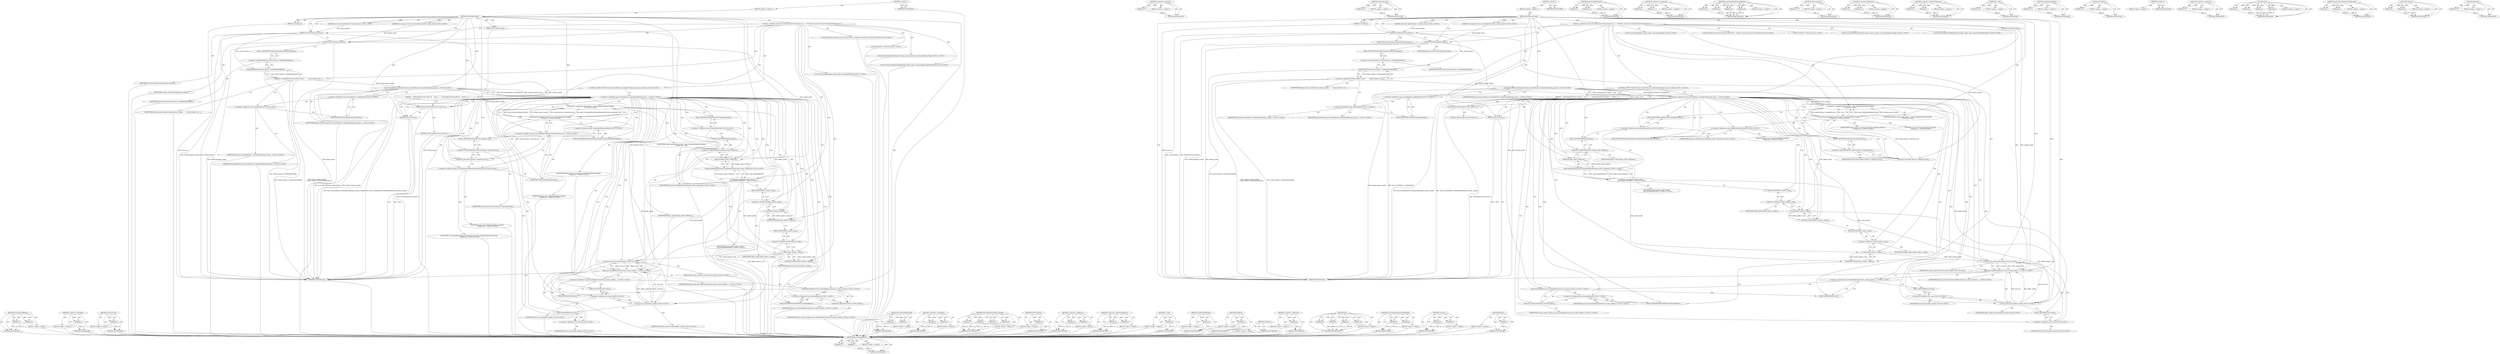 digraph "Release" {
vulnerable_196 [label=<(METHOD,base.ResetAndReturn)>];
vulnerable_197 [label=<(PARAM,p1)>];
vulnerable_198 [label=<(PARAM,p2)>];
vulnerable_199 [label=<(BLOCK,&lt;empty&gt;,&lt;empty&gt;)>];
vulnerable_200 [label=<(METHOD_RETURN,ANY)>];
vulnerable_147 [label=<(METHOD,&lt;operator&gt;.logicalNot)>];
vulnerable_148 [label=<(PARAM,p1)>];
vulnerable_149 [label=<(BLOCK,&lt;empty&gt;,&lt;empty&gt;)>];
vulnerable_150 [label=<(METHOD_RETURN,ANY)>];
vulnerable_172 [label=<(METHOD,requested_size)>];
vulnerable_173 [label=<(PARAM,p1)>];
vulnerable_174 [label=<(BLOCK,&lt;empty&gt;,&lt;empty&gt;)>];
vulnerable_175 [label=<(METHOD_RETURN,ANY)>];
vulnerable_6 [label=<(METHOD,&lt;global&gt;)<SUB>1</SUB>>];
vulnerable_7 [label=<(BLOCK,&lt;empty&gt;,&lt;empty&gt;)<SUB>1</SUB>>];
vulnerable_8 [label=<(METHOD,OnStreamCreated)<SUB>1</SUB>>];
vulnerable_9 [label=<(PARAM,int stream_id)<SUB>2</SUB>>];
vulnerable_10 [label="<(PARAM,const base::SharedMemory* shared_memory)<SUB>3</SUB>>"];
vulnerable_11 [label="<(PARAM,std::unique_ptr&lt;base::CancelableSyncSocket&gt; foreign_socket)<SUB>4</SUB>>"];
vulnerable_12 [label=<(PARAM,bool initially_muted)<SUB>5</SUB>>];
vulnerable_13 [label=<(BLOCK,{
  DCHECK_CALLED_ON_VALID_SEQUENCE(sequence_ch...,{
  DCHECK_CALLED_ON_VALID_SEQUENCE(sequence_ch...)<SUB>5</SUB>>];
vulnerable_14 [label="<(LOCAL,DCHECK_CALLED_ON_VALID_SEQUENCE : DCHECK_CALLED_ON_VALID_SEQUENCE)<SUB>6</SUB>>"];
vulnerable_15 [label="<(LOCAL,DCHECK : DCHECK)<SUB>7</SUB>>"];
vulnerable_16 [label=<(DCHECK,DCHECK(shared_memory))<SUB>8</SUB>>];
vulnerable_17 [label=<(IDENTIFIER,shared_memory,DCHECK(shared_memory))<SUB>8</SUB>>];
vulnerable_18 [label=<(DCHECK,DCHECK(foreign_socket))<SUB>9</SUB>>];
vulnerable_19 [label=<(IDENTIFIER,foreign_socket,DCHECK(foreign_socket))<SUB>9</SUB>>];
vulnerable_20 [label="<(LOCAL,base.SharedMemoryHandle foreign_memory_handle: base.SharedMemoryHandle)<SUB>11</SUB>>"];
vulnerable_21 [label=<(&lt;operator&gt;.assignment,foreign_memory_handle =
      shared_memory-&gt;Ge...)<SUB>11</SUB>>];
vulnerable_22 [label=<(IDENTIFIER,foreign_memory_handle,foreign_memory_handle =
      shared_memory-&gt;Ge...)<SUB>11</SUB>>];
vulnerable_23 [label=<(GetReadOnlyHandle,shared_memory-&gt;GetReadOnlyHandle())<SUB>12</SUB>>];
vulnerable_24 [label=<(&lt;operator&gt;.indirectFieldAccess,shared_memory-&gt;GetReadOnlyHandle)<SUB>12</SUB>>];
vulnerable_25 [label=<(IDENTIFIER,shared_memory,shared_memory-&gt;GetReadOnlyHandle())<SUB>12</SUB>>];
vulnerable_26 [label=<(FIELD_IDENTIFIER,GetReadOnlyHandle,GetReadOnlyHandle)<SUB>12</SUB>>];
vulnerable_27 [label="<(CONTROL_STRUCTURE,IF,if (!base::SharedMemory::IsHandleValid(foreign_memory_handle)))<SUB>13</SUB>>"];
vulnerable_28 [label="<(&lt;operator&gt;.logicalNot,!base::SharedMemory::IsHandleValid(foreign_memo...)<SUB>13</SUB>>"];
vulnerable_29 [label="<(base.SharedMemory.IsHandleValid,base::SharedMemory::IsHandleValid(foreign_memor...)<SUB>13</SUB>>"];
vulnerable_30 [label="<(&lt;operator&gt;.fieldAccess,base::SharedMemory::IsHandleValid)<SUB>13</SUB>>"];
vulnerable_31 [label="<(&lt;operator&gt;.fieldAccess,base::SharedMemory)<SUB>13</SUB>>"];
vulnerable_32 [label="<(IDENTIFIER,base,base::SharedMemory::IsHandleValid(foreign_memor...)<SUB>13</SUB>>"];
vulnerable_33 [label="<(IDENTIFIER,SharedMemory,base::SharedMemory::IsHandleValid(foreign_memor...)<SUB>13</SUB>>"];
vulnerable_34 [label=<(FIELD_IDENTIFIER,IsHandleValid,IsHandleValid)<SUB>13</SUB>>];
vulnerable_35 [label="<(IDENTIFIER,foreign_memory_handle,base::SharedMemory::IsHandleValid(foreign_memor...)<SUB>13</SUB>>"];
vulnerable_36 [label=<(BLOCK,{
    OnStreamError(/*not used*/ 0);
    return...,{
    OnStreamError(/*not used*/ 0);
    return...)<SUB>13</SUB>>];
vulnerable_37 [label=<(OnStreamError,OnStreamError(/*not used*/ 0))<SUB>14</SUB>>];
vulnerable_38 [label=<(LITERAL,0,OnStreamError(/*not used*/ 0))<SUB>14</SUB>>];
vulnerable_39 [label=<(RETURN,return;,return;)<SUB>15</SUB>>];
vulnerable_40 [label="<(LOCAL,mojo.ScopedSharedBufferHandle buffer_handle: mojo.ScopedSharedBufferHandle)<SUB>18</SUB>>"];
vulnerable_41 [label="<(&lt;operator&gt;.assignment,buffer_handle = mojo::WrapSharedMemoryHandle(
 ...)<SUB>18</SUB>>"];
vulnerable_42 [label="<(IDENTIFIER,buffer_handle,buffer_handle = mojo::WrapSharedMemoryHandle(
 ...)<SUB>18</SUB>>"];
vulnerable_43 [label="<(mojo.WrapSharedMemoryHandle,mojo::WrapSharedMemoryHandle(
       foreign_me...)<SUB>18</SUB>>"];
vulnerable_44 [label="<(&lt;operator&gt;.fieldAccess,mojo::WrapSharedMemoryHandle)<SUB>18</SUB>>"];
vulnerable_45 [label="<(IDENTIFIER,mojo,mojo::WrapSharedMemoryHandle(
       foreign_me...)<SUB>18</SUB>>"];
vulnerable_46 [label=<(FIELD_IDENTIFIER,WrapSharedMemoryHandle,WrapSharedMemoryHandle)<SUB>18</SUB>>];
vulnerable_47 [label="<(IDENTIFIER,foreign_memory_handle,mojo::WrapSharedMemoryHandle(
       foreign_me...)<SUB>19</SUB>>"];
vulnerable_48 [label=<(requested_size,shared_memory-&gt;requested_size())<SUB>19</SUB>>];
vulnerable_49 [label=<(&lt;operator&gt;.indirectFieldAccess,shared_memory-&gt;requested_size)<SUB>19</SUB>>];
vulnerable_50 [label=<(IDENTIFIER,shared_memory,shared_memory-&gt;requested_size())<SUB>19</SUB>>];
vulnerable_51 [label=<(FIELD_IDENTIFIER,requested_size,requested_size)<SUB>19</SUB>>];
vulnerable_52 [label="<(LITERAL,true,mojo::WrapSharedMemoryHandle(
       foreign_me...)<SUB>20</SUB>>"];
vulnerable_53 [label="<(LOCAL,mojo.ScopedHandle socket_handle: mojo.ScopedHandle)<SUB>21</SUB>>"];
vulnerable_54 [label="<(&lt;operator&gt;.assignment,socket_handle =
       mojo::WrapPlatformFile(f...)<SUB>21</SUB>>"];
vulnerable_55 [label="<(IDENTIFIER,socket_handle,socket_handle =
       mojo::WrapPlatformFile(f...)<SUB>21</SUB>>"];
vulnerable_56 [label="<(mojo.WrapPlatformFile,mojo::WrapPlatformFile(foreign_socket-&gt;Release()))<SUB>22</SUB>>"];
vulnerable_57 [label="<(&lt;operator&gt;.fieldAccess,mojo::WrapPlatformFile)<SUB>22</SUB>>"];
vulnerable_58 [label="<(IDENTIFIER,mojo,mojo::WrapPlatformFile(foreign_socket-&gt;Release()))<SUB>22</SUB>>"];
vulnerable_59 [label=<(FIELD_IDENTIFIER,WrapPlatformFile,WrapPlatformFile)<SUB>22</SUB>>];
vulnerable_60 [label=<(Release,foreign_socket-&gt;Release())<SUB>22</SUB>>];
vulnerable_61 [label=<(&lt;operator&gt;.indirectFieldAccess,foreign_socket-&gt;Release)<SUB>22</SUB>>];
vulnerable_62 [label=<(IDENTIFIER,foreign_socket,foreign_socket-&gt;Release())<SUB>22</SUB>>];
vulnerable_63 [label=<(FIELD_IDENTIFIER,Release,Release)<SUB>22</SUB>>];
vulnerable_64 [label=<(DCHECK,DCHECK(buffer_handle.is_valid()))<SUB>24</SUB>>];
vulnerable_65 [label=<(is_valid,buffer_handle.is_valid())<SUB>24</SUB>>];
vulnerable_66 [label=<(&lt;operator&gt;.fieldAccess,buffer_handle.is_valid)<SUB>24</SUB>>];
vulnerable_67 [label=<(IDENTIFIER,buffer_handle,buffer_handle.is_valid())<SUB>24</SUB>>];
vulnerable_68 [label=<(FIELD_IDENTIFIER,is_valid,is_valid)<SUB>24</SUB>>];
vulnerable_69 [label=<(DCHECK,DCHECK(socket_handle.is_valid()))<SUB>25</SUB>>];
vulnerable_70 [label=<(is_valid,socket_handle.is_valid())<SUB>25</SUB>>];
vulnerable_71 [label=<(&lt;operator&gt;.fieldAccess,socket_handle.is_valid)<SUB>25</SUB>>];
vulnerable_72 [label=<(IDENTIFIER,socket_handle,socket_handle.is_valid())<SUB>25</SUB>>];
vulnerable_73 [label=<(FIELD_IDENTIFIER,is_valid,is_valid)<SUB>25</SUB>>];
vulnerable_74 [label="<(Run,base::ResetAndReturn(&amp;stream_created_callback_)...)<SUB>27</SUB>>"];
vulnerable_75 [label="<(&lt;operator&gt;.fieldAccess,base::ResetAndReturn(&amp;stream_created_callback_)...)<SUB>27</SUB>>"];
vulnerable_76 [label="<(base.ResetAndReturn,base::ResetAndReturn(&amp;stream_created_callback_))<SUB>27</SUB>>"];
vulnerable_77 [label="<(&lt;operator&gt;.fieldAccess,base::ResetAndReturn)<SUB>27</SUB>>"];
vulnerable_78 [label="<(IDENTIFIER,base,base::ResetAndReturn(&amp;stream_created_callback_))<SUB>27</SUB>>"];
vulnerable_79 [label=<(FIELD_IDENTIFIER,ResetAndReturn,ResetAndReturn)<SUB>27</SUB>>];
vulnerable_80 [label=<(&lt;operator&gt;.addressOf,&amp;stream_created_callback_)<SUB>27</SUB>>];
vulnerable_81 [label="<(IDENTIFIER,stream_created_callback_,base::ResetAndReturn(&amp;stream_created_callback_))<SUB>27</SUB>>"];
vulnerable_82 [label=<(FIELD_IDENTIFIER,Run,Run)<SUB>27</SUB>>];
vulnerable_83 [label="<(std.move,std::move(buffer_handle))<SUB>28</SUB>>"];
vulnerable_84 [label="<(&lt;operator&gt;.fieldAccess,std::move)<SUB>28</SUB>>"];
vulnerable_85 [label="<(IDENTIFIER,std,std::move(buffer_handle))<SUB>28</SUB>>"];
vulnerable_86 [label=<(FIELD_IDENTIFIER,move,move)<SUB>28</SUB>>];
vulnerable_87 [label="<(IDENTIFIER,buffer_handle,std::move(buffer_handle))<SUB>28</SUB>>"];
vulnerable_88 [label="<(std.move,std::move(socket_handle))<SUB>28</SUB>>"];
vulnerable_89 [label="<(&lt;operator&gt;.fieldAccess,std::move)<SUB>28</SUB>>"];
vulnerable_90 [label="<(IDENTIFIER,std,std::move(socket_handle))<SUB>28</SUB>>"];
vulnerable_91 [label=<(FIELD_IDENTIFIER,move,move)<SUB>28</SUB>>];
vulnerable_92 [label="<(IDENTIFIER,socket_handle,std::move(socket_handle))<SUB>28</SUB>>"];
vulnerable_93 [label="<(IDENTIFIER,initially_muted,base::ResetAndReturn(&amp;stream_created_callback_)...)<SUB>28</SUB>>"];
vulnerable_94 [label=<(METHOD_RETURN,void)<SUB>1</SUB>>];
vulnerable_96 [label=<(METHOD_RETURN,ANY)<SUB>1</SUB>>];
vulnerable_176 [label=<(METHOD,mojo.WrapPlatformFile)>];
vulnerable_177 [label=<(PARAM,p1)>];
vulnerable_178 [label=<(PARAM,p2)>];
vulnerable_179 [label=<(BLOCK,&lt;empty&gt;,&lt;empty&gt;)>];
vulnerable_180 [label=<(METHOD_RETURN,ANY)>];
vulnerable_133 [label=<(METHOD,&lt;operator&gt;.assignment)>];
vulnerable_134 [label=<(PARAM,p1)>];
vulnerable_135 [label=<(PARAM,p2)>];
vulnerable_136 [label=<(BLOCK,&lt;empty&gt;,&lt;empty&gt;)>];
vulnerable_137 [label=<(METHOD_RETURN,ANY)>];
vulnerable_165 [label=<(METHOD,mojo.WrapSharedMemoryHandle)>];
vulnerable_166 [label=<(PARAM,p1)>];
vulnerable_167 [label=<(PARAM,p2)>];
vulnerable_168 [label=<(PARAM,p3)>];
vulnerable_169 [label=<(PARAM,p4)>];
vulnerable_170 [label=<(BLOCK,&lt;empty&gt;,&lt;empty&gt;)>];
vulnerable_171 [label=<(METHOD_RETURN,ANY)>];
vulnerable_161 [label=<(METHOD,OnStreamError)>];
vulnerable_162 [label=<(PARAM,p1)>];
vulnerable_163 [label=<(BLOCK,&lt;empty&gt;,&lt;empty&gt;)>];
vulnerable_164 [label=<(METHOD_RETURN,ANY)>];
vulnerable_156 [label=<(METHOD,&lt;operator&gt;.fieldAccess)>];
vulnerable_157 [label=<(PARAM,p1)>];
vulnerable_158 [label=<(PARAM,p2)>];
vulnerable_159 [label=<(BLOCK,&lt;empty&gt;,&lt;empty&gt;)>];
vulnerable_160 [label=<(METHOD_RETURN,ANY)>];
vulnerable_142 [label=<(METHOD,&lt;operator&gt;.indirectFieldAccess)>];
vulnerable_143 [label=<(PARAM,p1)>];
vulnerable_144 [label=<(PARAM,p2)>];
vulnerable_145 [label=<(BLOCK,&lt;empty&gt;,&lt;empty&gt;)>];
vulnerable_146 [label=<(METHOD_RETURN,ANY)>];
vulnerable_185 [label=<(METHOD,is_valid)>];
vulnerable_186 [label=<(PARAM,p1)>];
vulnerable_187 [label=<(BLOCK,&lt;empty&gt;,&lt;empty&gt;)>];
vulnerable_188 [label=<(METHOD_RETURN,ANY)>];
vulnerable_138 [label=<(METHOD,GetReadOnlyHandle)>];
vulnerable_139 [label=<(PARAM,p1)>];
vulnerable_140 [label=<(BLOCK,&lt;empty&gt;,&lt;empty&gt;)>];
vulnerable_141 [label=<(METHOD_RETURN,ANY)>];
vulnerable_129 [label=<(METHOD,DCHECK)>];
vulnerable_130 [label=<(PARAM,p1)>];
vulnerable_131 [label=<(BLOCK,&lt;empty&gt;,&lt;empty&gt;)>];
vulnerable_132 [label=<(METHOD_RETURN,ANY)>];
vulnerable_123 [label=<(METHOD,&lt;global&gt;)<SUB>1</SUB>>];
vulnerable_124 [label=<(BLOCK,&lt;empty&gt;,&lt;empty&gt;)>];
vulnerable_125 [label=<(METHOD_RETURN,ANY)>];
vulnerable_201 [label=<(METHOD,&lt;operator&gt;.addressOf)>];
vulnerable_202 [label=<(PARAM,p1)>];
vulnerable_203 [label=<(BLOCK,&lt;empty&gt;,&lt;empty&gt;)>];
vulnerable_204 [label=<(METHOD_RETURN,ANY)>];
vulnerable_189 [label=<(METHOD,Run)>];
vulnerable_190 [label=<(PARAM,p1)>];
vulnerable_191 [label=<(PARAM,p2)>];
vulnerable_192 [label=<(PARAM,p3)>];
vulnerable_193 [label=<(PARAM,p4)>];
vulnerable_194 [label=<(BLOCK,&lt;empty&gt;,&lt;empty&gt;)>];
vulnerable_195 [label=<(METHOD_RETURN,ANY)>];
vulnerable_151 [label=<(METHOD,base.SharedMemory.IsHandleValid)>];
vulnerable_152 [label=<(PARAM,p1)>];
vulnerable_153 [label=<(PARAM,p2)>];
vulnerable_154 [label=<(BLOCK,&lt;empty&gt;,&lt;empty&gt;)>];
vulnerable_155 [label=<(METHOD_RETURN,ANY)>];
vulnerable_205 [label=<(METHOD,std.move)>];
vulnerable_206 [label=<(PARAM,p1)>];
vulnerable_207 [label=<(PARAM,p2)>];
vulnerable_208 [label=<(BLOCK,&lt;empty&gt;,&lt;empty&gt;)>];
vulnerable_209 [label=<(METHOD_RETURN,ANY)>];
vulnerable_181 [label=<(METHOD,Release)>];
vulnerable_182 [label=<(PARAM,p1)>];
vulnerable_183 [label=<(BLOCK,&lt;empty&gt;,&lt;empty&gt;)>];
vulnerable_184 [label=<(METHOD_RETURN,ANY)>];
fixed_204 [label=<(METHOD,base.ResetAndReturn)>];
fixed_205 [label=<(PARAM,p1)>];
fixed_206 [label=<(PARAM,p2)>];
fixed_207 [label=<(BLOCK,&lt;empty&gt;,&lt;empty&gt;)>];
fixed_208 [label=<(METHOD_RETURN,ANY)>];
fixed_155 [label=<(METHOD,&lt;operator&gt;.logicalNot)>];
fixed_156 [label=<(PARAM,p1)>];
fixed_157 [label=<(BLOCK,&lt;empty&gt;,&lt;empty&gt;)>];
fixed_158 [label=<(METHOD_RETURN,ANY)>];
fixed_180 [label=<(METHOD,requested_size)>];
fixed_181 [label=<(PARAM,p1)>];
fixed_182 [label=<(BLOCK,&lt;empty&gt;,&lt;empty&gt;)>];
fixed_183 [label=<(METHOD_RETURN,ANY)>];
fixed_6 [label=<(METHOD,&lt;global&gt;)<SUB>1</SUB>>];
fixed_7 [label=<(BLOCK,&lt;empty&gt;,&lt;empty&gt;)<SUB>1</SUB>>];
fixed_8 [label=<(METHOD,OnStreamCreated)<SUB>1</SUB>>];
fixed_9 [label=<(PARAM,int stream_id)<SUB>2</SUB>>];
fixed_10 [label="<(PARAM,const base::SharedMemory* shared_memory)<SUB>3</SUB>>"];
fixed_11 [label="<(PARAM,std::unique_ptr&lt;base::CancelableSyncSocket&gt; foreign_socket)<SUB>4</SUB>>"];
fixed_12 [label=<(PARAM,bool initially_muted)<SUB>5</SUB>>];
fixed_13 [label=<(BLOCK,{
  DCHECK_CALLED_ON_VALID_SEQUENCE(sequence_ch...,{
  DCHECK_CALLED_ON_VALID_SEQUENCE(sequence_ch...)<SUB>5</SUB>>];
fixed_14 [label="<(LOCAL,DCHECK_CALLED_ON_VALID_SEQUENCE : DCHECK_CALLED_ON_VALID_SEQUENCE)<SUB>6</SUB>>"];
fixed_15 [label="<(LOCAL,DCHECK : DCHECK)<SUB>7</SUB>>"];
fixed_16 [label=<(DCHECK,DCHECK(shared_memory))<SUB>8</SUB>>];
fixed_17 [label=<(IDENTIFIER,shared_memory,DCHECK(shared_memory))<SUB>8</SUB>>];
fixed_18 [label=<(DCHECK,DCHECK(foreign_socket))<SUB>9</SUB>>];
fixed_19 [label=<(IDENTIFIER,foreign_socket,DCHECK(foreign_socket))<SUB>9</SUB>>];
fixed_20 [label="<(LOCAL,base.SharedMemoryHandle foreign_memory_handle: base.SharedMemoryHandle)<SUB>11</SUB>>"];
fixed_21 [label=<(&lt;operator&gt;.assignment,foreign_memory_handle =
      shared_memory-&gt;Ge...)<SUB>11</SUB>>];
fixed_22 [label=<(IDENTIFIER,foreign_memory_handle,foreign_memory_handle =
      shared_memory-&gt;Ge...)<SUB>11</SUB>>];
fixed_23 [label=<(GetReadOnlyHandle,shared_memory-&gt;GetReadOnlyHandle())<SUB>12</SUB>>];
fixed_24 [label=<(&lt;operator&gt;.indirectFieldAccess,shared_memory-&gt;GetReadOnlyHandle)<SUB>12</SUB>>];
fixed_25 [label=<(IDENTIFIER,shared_memory,shared_memory-&gt;GetReadOnlyHandle())<SUB>12</SUB>>];
fixed_26 [label=<(FIELD_IDENTIFIER,GetReadOnlyHandle,GetReadOnlyHandle)<SUB>12</SUB>>];
fixed_27 [label="<(CONTROL_STRUCTURE,IF,if (!base::SharedMemory::IsHandleValid(foreign_memory_handle)))<SUB>13</SUB>>"];
fixed_28 [label="<(&lt;operator&gt;.logicalNot,!base::SharedMemory::IsHandleValid(foreign_memo...)<SUB>13</SUB>>"];
fixed_29 [label="<(base.SharedMemory.IsHandleValid,base::SharedMemory::IsHandleValid(foreign_memor...)<SUB>13</SUB>>"];
fixed_30 [label="<(&lt;operator&gt;.fieldAccess,base::SharedMemory::IsHandleValid)<SUB>13</SUB>>"];
fixed_31 [label="<(&lt;operator&gt;.fieldAccess,base::SharedMemory)<SUB>13</SUB>>"];
fixed_32 [label="<(IDENTIFIER,base,base::SharedMemory::IsHandleValid(foreign_memor...)<SUB>13</SUB>>"];
fixed_33 [label="<(IDENTIFIER,SharedMemory,base::SharedMemory::IsHandleValid(foreign_memor...)<SUB>13</SUB>>"];
fixed_34 [label=<(FIELD_IDENTIFIER,IsHandleValid,IsHandleValid)<SUB>13</SUB>>];
fixed_35 [label="<(IDENTIFIER,foreign_memory_handle,base::SharedMemory::IsHandleValid(foreign_memor...)<SUB>13</SUB>>"];
fixed_36 [label=<(BLOCK,{
    OnStreamError(/*not used*/ 0);
    return...,{
    OnStreamError(/*not used*/ 0);
    return...)<SUB>13</SUB>>];
fixed_37 [label=<(OnStreamError,OnStreamError(/*not used*/ 0))<SUB>14</SUB>>];
fixed_38 [label=<(LITERAL,0,OnStreamError(/*not used*/ 0))<SUB>14</SUB>>];
fixed_39 [label=<(RETURN,return;,return;)<SUB>15</SUB>>];
fixed_40 [label="<(LOCAL,mojo.ScopedSharedBufferHandle buffer_handle: mojo.ScopedSharedBufferHandle)<SUB>18</SUB>>"];
fixed_41 [label="<(&lt;operator&gt;.assignment,buffer_handle = mojo::WrapSharedMemoryHandle(
 ...)<SUB>18</SUB>>"];
fixed_42 [label="<(IDENTIFIER,buffer_handle,buffer_handle = mojo::WrapSharedMemoryHandle(
 ...)<SUB>18</SUB>>"];
fixed_43 [label="<(mojo.WrapSharedMemoryHandle,mojo::WrapSharedMemoryHandle(
       foreign_me...)<SUB>18</SUB>>"];
fixed_44 [label="<(&lt;operator&gt;.fieldAccess,mojo::WrapSharedMemoryHandle)<SUB>18</SUB>>"];
fixed_45 [label="<(IDENTIFIER,mojo,mojo::WrapSharedMemoryHandle(
       foreign_me...)<SUB>18</SUB>>"];
fixed_46 [label=<(FIELD_IDENTIFIER,WrapSharedMemoryHandle,WrapSharedMemoryHandle)<SUB>18</SUB>>];
fixed_47 [label="<(IDENTIFIER,foreign_memory_handle,mojo::WrapSharedMemoryHandle(
       foreign_me...)<SUB>19</SUB>>"];
fixed_48 [label=<(requested_size,shared_memory-&gt;requested_size())<SUB>19</SUB>>];
fixed_49 [label=<(&lt;operator&gt;.indirectFieldAccess,shared_memory-&gt;requested_size)<SUB>19</SUB>>];
fixed_50 [label=<(IDENTIFIER,shared_memory,shared_memory-&gt;requested_size())<SUB>19</SUB>>];
fixed_51 [label=<(FIELD_IDENTIFIER,requested_size,requested_size)<SUB>19</SUB>>];
fixed_52 [label="<(&lt;operator&gt;.fieldAccess,mojo::UnwrappedSharedMemoryHandleProtection::kR...)<SUB>20</SUB>>"];
fixed_53 [label="<(&lt;operator&gt;.fieldAccess,mojo::UnwrappedSharedMemoryHandleProtection)<SUB>20</SUB>>"];
fixed_54 [label="<(IDENTIFIER,mojo,mojo::WrapSharedMemoryHandle(
       foreign_me...)<SUB>20</SUB>>"];
fixed_55 [label="<(IDENTIFIER,UnwrappedSharedMemoryHandleProtection,mojo::WrapSharedMemoryHandle(
       foreign_me...)<SUB>20</SUB>>"];
fixed_56 [label=<(FIELD_IDENTIFIER,kReadOnly,kReadOnly)<SUB>20</SUB>>];
fixed_57 [label="<(LOCAL,mojo.ScopedHandle socket_handle: mojo.ScopedHandle)<SUB>21</SUB>>"];
fixed_58 [label="<(&lt;operator&gt;.assignment,socket_handle =
       mojo::WrapPlatformFile(f...)<SUB>21</SUB>>"];
fixed_59 [label="<(IDENTIFIER,socket_handle,socket_handle =
       mojo::WrapPlatformFile(f...)<SUB>21</SUB>>"];
fixed_60 [label="<(mojo.WrapPlatformFile,mojo::WrapPlatformFile(foreign_socket-&gt;Release()))<SUB>22</SUB>>"];
fixed_61 [label="<(&lt;operator&gt;.fieldAccess,mojo::WrapPlatformFile)<SUB>22</SUB>>"];
fixed_62 [label="<(IDENTIFIER,mojo,mojo::WrapPlatformFile(foreign_socket-&gt;Release()))<SUB>22</SUB>>"];
fixed_63 [label=<(FIELD_IDENTIFIER,WrapPlatformFile,WrapPlatformFile)<SUB>22</SUB>>];
fixed_64 [label=<(Release,foreign_socket-&gt;Release())<SUB>22</SUB>>];
fixed_65 [label=<(&lt;operator&gt;.indirectFieldAccess,foreign_socket-&gt;Release)<SUB>22</SUB>>];
fixed_66 [label=<(IDENTIFIER,foreign_socket,foreign_socket-&gt;Release())<SUB>22</SUB>>];
fixed_67 [label=<(FIELD_IDENTIFIER,Release,Release)<SUB>22</SUB>>];
fixed_68 [label=<(DCHECK,DCHECK(buffer_handle.is_valid()))<SUB>24</SUB>>];
fixed_69 [label=<(is_valid,buffer_handle.is_valid())<SUB>24</SUB>>];
fixed_70 [label=<(&lt;operator&gt;.fieldAccess,buffer_handle.is_valid)<SUB>24</SUB>>];
fixed_71 [label=<(IDENTIFIER,buffer_handle,buffer_handle.is_valid())<SUB>24</SUB>>];
fixed_72 [label=<(FIELD_IDENTIFIER,is_valid,is_valid)<SUB>24</SUB>>];
fixed_73 [label=<(DCHECK,DCHECK(socket_handle.is_valid()))<SUB>25</SUB>>];
fixed_74 [label=<(is_valid,socket_handle.is_valid())<SUB>25</SUB>>];
fixed_75 [label=<(&lt;operator&gt;.fieldAccess,socket_handle.is_valid)<SUB>25</SUB>>];
fixed_76 [label=<(IDENTIFIER,socket_handle,socket_handle.is_valid())<SUB>25</SUB>>];
fixed_77 [label=<(FIELD_IDENTIFIER,is_valid,is_valid)<SUB>25</SUB>>];
fixed_78 [label="<(Run,base::ResetAndReturn(&amp;stream_created_callback_)...)<SUB>27</SUB>>"];
fixed_79 [label="<(&lt;operator&gt;.fieldAccess,base::ResetAndReturn(&amp;stream_created_callback_)...)<SUB>27</SUB>>"];
fixed_80 [label="<(base.ResetAndReturn,base::ResetAndReturn(&amp;stream_created_callback_))<SUB>27</SUB>>"];
fixed_81 [label="<(&lt;operator&gt;.fieldAccess,base::ResetAndReturn)<SUB>27</SUB>>"];
fixed_82 [label="<(IDENTIFIER,base,base::ResetAndReturn(&amp;stream_created_callback_))<SUB>27</SUB>>"];
fixed_83 [label=<(FIELD_IDENTIFIER,ResetAndReturn,ResetAndReturn)<SUB>27</SUB>>];
fixed_84 [label=<(&lt;operator&gt;.addressOf,&amp;stream_created_callback_)<SUB>27</SUB>>];
fixed_85 [label="<(IDENTIFIER,stream_created_callback_,base::ResetAndReturn(&amp;stream_created_callback_))<SUB>27</SUB>>"];
fixed_86 [label=<(FIELD_IDENTIFIER,Run,Run)<SUB>27</SUB>>];
fixed_87 [label="<(std.move,std::move(buffer_handle))<SUB>28</SUB>>"];
fixed_88 [label="<(&lt;operator&gt;.fieldAccess,std::move)<SUB>28</SUB>>"];
fixed_89 [label="<(IDENTIFIER,std,std::move(buffer_handle))<SUB>28</SUB>>"];
fixed_90 [label=<(FIELD_IDENTIFIER,move,move)<SUB>28</SUB>>];
fixed_91 [label="<(IDENTIFIER,buffer_handle,std::move(buffer_handle))<SUB>28</SUB>>"];
fixed_92 [label="<(std.move,std::move(socket_handle))<SUB>28</SUB>>"];
fixed_93 [label="<(&lt;operator&gt;.fieldAccess,std::move)<SUB>28</SUB>>"];
fixed_94 [label="<(IDENTIFIER,std,std::move(socket_handle))<SUB>28</SUB>>"];
fixed_95 [label=<(FIELD_IDENTIFIER,move,move)<SUB>28</SUB>>];
fixed_96 [label="<(IDENTIFIER,socket_handle,std::move(socket_handle))<SUB>28</SUB>>"];
fixed_97 [label="<(IDENTIFIER,initially_muted,base::ResetAndReturn(&amp;stream_created_callback_)...)<SUB>28</SUB>>"];
fixed_98 [label=<(METHOD_RETURN,void)<SUB>1</SUB>>];
fixed_100 [label=<(METHOD_RETURN,ANY)<SUB>1</SUB>>];
fixed_184 [label=<(METHOD,mojo.WrapPlatformFile)>];
fixed_185 [label=<(PARAM,p1)>];
fixed_186 [label=<(PARAM,p2)>];
fixed_187 [label=<(BLOCK,&lt;empty&gt;,&lt;empty&gt;)>];
fixed_188 [label=<(METHOD_RETURN,ANY)>];
fixed_141 [label=<(METHOD,&lt;operator&gt;.assignment)>];
fixed_142 [label=<(PARAM,p1)>];
fixed_143 [label=<(PARAM,p2)>];
fixed_144 [label=<(BLOCK,&lt;empty&gt;,&lt;empty&gt;)>];
fixed_145 [label=<(METHOD_RETURN,ANY)>];
fixed_173 [label=<(METHOD,mojo.WrapSharedMemoryHandle)>];
fixed_174 [label=<(PARAM,p1)>];
fixed_175 [label=<(PARAM,p2)>];
fixed_176 [label=<(PARAM,p3)>];
fixed_177 [label=<(PARAM,p4)>];
fixed_178 [label=<(BLOCK,&lt;empty&gt;,&lt;empty&gt;)>];
fixed_179 [label=<(METHOD_RETURN,ANY)>];
fixed_169 [label=<(METHOD,OnStreamError)>];
fixed_170 [label=<(PARAM,p1)>];
fixed_171 [label=<(BLOCK,&lt;empty&gt;,&lt;empty&gt;)>];
fixed_172 [label=<(METHOD_RETURN,ANY)>];
fixed_164 [label=<(METHOD,&lt;operator&gt;.fieldAccess)>];
fixed_165 [label=<(PARAM,p1)>];
fixed_166 [label=<(PARAM,p2)>];
fixed_167 [label=<(BLOCK,&lt;empty&gt;,&lt;empty&gt;)>];
fixed_168 [label=<(METHOD_RETURN,ANY)>];
fixed_150 [label=<(METHOD,&lt;operator&gt;.indirectFieldAccess)>];
fixed_151 [label=<(PARAM,p1)>];
fixed_152 [label=<(PARAM,p2)>];
fixed_153 [label=<(BLOCK,&lt;empty&gt;,&lt;empty&gt;)>];
fixed_154 [label=<(METHOD_RETURN,ANY)>];
fixed_193 [label=<(METHOD,is_valid)>];
fixed_194 [label=<(PARAM,p1)>];
fixed_195 [label=<(BLOCK,&lt;empty&gt;,&lt;empty&gt;)>];
fixed_196 [label=<(METHOD_RETURN,ANY)>];
fixed_146 [label=<(METHOD,GetReadOnlyHandle)>];
fixed_147 [label=<(PARAM,p1)>];
fixed_148 [label=<(BLOCK,&lt;empty&gt;,&lt;empty&gt;)>];
fixed_149 [label=<(METHOD_RETURN,ANY)>];
fixed_137 [label=<(METHOD,DCHECK)>];
fixed_138 [label=<(PARAM,p1)>];
fixed_139 [label=<(BLOCK,&lt;empty&gt;,&lt;empty&gt;)>];
fixed_140 [label=<(METHOD_RETURN,ANY)>];
fixed_131 [label=<(METHOD,&lt;global&gt;)<SUB>1</SUB>>];
fixed_132 [label=<(BLOCK,&lt;empty&gt;,&lt;empty&gt;)>];
fixed_133 [label=<(METHOD_RETURN,ANY)>];
fixed_209 [label=<(METHOD,&lt;operator&gt;.addressOf)>];
fixed_210 [label=<(PARAM,p1)>];
fixed_211 [label=<(BLOCK,&lt;empty&gt;,&lt;empty&gt;)>];
fixed_212 [label=<(METHOD_RETURN,ANY)>];
fixed_197 [label=<(METHOD,Run)>];
fixed_198 [label=<(PARAM,p1)>];
fixed_199 [label=<(PARAM,p2)>];
fixed_200 [label=<(PARAM,p3)>];
fixed_201 [label=<(PARAM,p4)>];
fixed_202 [label=<(BLOCK,&lt;empty&gt;,&lt;empty&gt;)>];
fixed_203 [label=<(METHOD_RETURN,ANY)>];
fixed_159 [label=<(METHOD,base.SharedMemory.IsHandleValid)>];
fixed_160 [label=<(PARAM,p1)>];
fixed_161 [label=<(PARAM,p2)>];
fixed_162 [label=<(BLOCK,&lt;empty&gt;,&lt;empty&gt;)>];
fixed_163 [label=<(METHOD_RETURN,ANY)>];
fixed_213 [label=<(METHOD,std.move)>];
fixed_214 [label=<(PARAM,p1)>];
fixed_215 [label=<(PARAM,p2)>];
fixed_216 [label=<(BLOCK,&lt;empty&gt;,&lt;empty&gt;)>];
fixed_217 [label=<(METHOD_RETURN,ANY)>];
fixed_189 [label=<(METHOD,Release)>];
fixed_190 [label=<(PARAM,p1)>];
fixed_191 [label=<(BLOCK,&lt;empty&gt;,&lt;empty&gt;)>];
fixed_192 [label=<(METHOD_RETURN,ANY)>];
vulnerable_196 -> vulnerable_197  [key=0, label="AST: "];
vulnerable_196 -> vulnerable_197  [key=1, label="DDG: "];
vulnerable_196 -> vulnerable_199  [key=0, label="AST: "];
vulnerable_196 -> vulnerable_198  [key=0, label="AST: "];
vulnerable_196 -> vulnerable_198  [key=1, label="DDG: "];
vulnerable_196 -> vulnerable_200  [key=0, label="AST: "];
vulnerable_196 -> vulnerable_200  [key=1, label="CFG: "];
vulnerable_197 -> vulnerable_200  [key=0, label="DDG: p1"];
vulnerable_198 -> vulnerable_200  [key=0, label="DDG: p2"];
vulnerable_147 -> vulnerable_148  [key=0, label="AST: "];
vulnerable_147 -> vulnerable_148  [key=1, label="DDG: "];
vulnerable_147 -> vulnerable_149  [key=0, label="AST: "];
vulnerable_147 -> vulnerable_150  [key=0, label="AST: "];
vulnerable_147 -> vulnerable_150  [key=1, label="CFG: "];
vulnerable_148 -> vulnerable_150  [key=0, label="DDG: p1"];
vulnerable_172 -> vulnerable_173  [key=0, label="AST: "];
vulnerable_172 -> vulnerable_173  [key=1, label="DDG: "];
vulnerable_172 -> vulnerable_174  [key=0, label="AST: "];
vulnerable_172 -> vulnerable_175  [key=0, label="AST: "];
vulnerable_172 -> vulnerable_175  [key=1, label="CFG: "];
vulnerable_173 -> vulnerable_175  [key=0, label="DDG: p1"];
vulnerable_6 -> vulnerable_7  [key=0, label="AST: "];
vulnerable_6 -> vulnerable_96  [key=0, label="AST: "];
vulnerable_6 -> vulnerable_96  [key=1, label="CFG: "];
vulnerable_7 -> vulnerable_8  [key=0, label="AST: "];
vulnerable_8 -> vulnerable_9  [key=0, label="AST: "];
vulnerable_8 -> vulnerable_9  [key=1, label="DDG: "];
vulnerable_8 -> vulnerable_10  [key=0, label="AST: "];
vulnerable_8 -> vulnerable_10  [key=1, label="DDG: "];
vulnerable_8 -> vulnerable_11  [key=0, label="AST: "];
vulnerable_8 -> vulnerable_11  [key=1, label="DDG: "];
vulnerable_8 -> vulnerable_12  [key=0, label="AST: "];
vulnerable_8 -> vulnerable_12  [key=1, label="DDG: "];
vulnerable_8 -> vulnerable_13  [key=0, label="AST: "];
vulnerable_8 -> vulnerable_94  [key=0, label="AST: "];
vulnerable_8 -> vulnerable_16  [key=0, label="CFG: "];
vulnerable_8 -> vulnerable_16  [key=1, label="DDG: "];
vulnerable_8 -> vulnerable_18  [key=0, label="DDG: "];
vulnerable_8 -> vulnerable_74  [key=0, label="DDG: "];
vulnerable_8 -> vulnerable_39  [key=0, label="DDG: "];
vulnerable_8 -> vulnerable_43  [key=0, label="DDG: "];
vulnerable_8 -> vulnerable_83  [key=0, label="DDG: "];
vulnerable_8 -> vulnerable_88  [key=0, label="DDG: "];
vulnerable_8 -> vulnerable_29  [key=0, label="DDG: "];
vulnerable_8 -> vulnerable_37  [key=0, label="DDG: "];
vulnerable_8 -> vulnerable_76  [key=0, label="DDG: "];
vulnerable_9 -> vulnerable_94  [key=0, label="DDG: stream_id"];
vulnerable_10 -> vulnerable_16  [key=0, label="DDG: shared_memory"];
vulnerable_11 -> vulnerable_18  [key=0, label="DDG: foreign_socket"];
vulnerable_12 -> vulnerable_94  [key=0, label="DDG: initially_muted"];
vulnerable_12 -> vulnerable_74  [key=0, label="DDG: initially_muted"];
vulnerable_13 -> vulnerable_14  [key=0, label="AST: "];
vulnerable_13 -> vulnerable_15  [key=0, label="AST: "];
vulnerable_13 -> vulnerable_16  [key=0, label="AST: "];
vulnerable_13 -> vulnerable_18  [key=0, label="AST: "];
vulnerable_13 -> vulnerable_20  [key=0, label="AST: "];
vulnerable_13 -> vulnerable_21  [key=0, label="AST: "];
vulnerable_13 -> vulnerable_27  [key=0, label="AST: "];
vulnerable_13 -> vulnerable_40  [key=0, label="AST: "];
vulnerable_13 -> vulnerable_41  [key=0, label="AST: "];
vulnerable_13 -> vulnerable_53  [key=0, label="AST: "];
vulnerable_13 -> vulnerable_54  [key=0, label="AST: "];
vulnerable_13 -> vulnerable_64  [key=0, label="AST: "];
vulnerable_13 -> vulnerable_69  [key=0, label="AST: "];
vulnerable_13 -> vulnerable_74  [key=0, label="AST: "];
vulnerable_16 -> vulnerable_17  [key=0, label="AST: "];
vulnerable_16 -> vulnerable_18  [key=0, label="CFG: "];
vulnerable_16 -> vulnerable_94  [key=0, label="DDG: shared_memory"];
vulnerable_16 -> vulnerable_94  [key=1, label="DDG: DCHECK(shared_memory)"];
vulnerable_16 -> vulnerable_23  [key=0, label="DDG: shared_memory"];
vulnerable_16 -> vulnerable_48  [key=0, label="DDG: shared_memory"];
vulnerable_18 -> vulnerable_19  [key=0, label="AST: "];
vulnerable_18 -> vulnerable_26  [key=0, label="CFG: "];
vulnerable_18 -> vulnerable_94  [key=0, label="DDG: foreign_socket"];
vulnerable_18 -> vulnerable_94  [key=1, label="DDG: DCHECK(foreign_socket)"];
vulnerable_18 -> vulnerable_60  [key=0, label="DDG: foreign_socket"];
vulnerable_21 -> vulnerable_22  [key=0, label="AST: "];
vulnerable_21 -> vulnerable_23  [key=0, label="AST: "];
vulnerable_21 -> vulnerable_31  [key=0, label="CFG: "];
vulnerable_21 -> vulnerable_94  [key=0, label="DDG: shared_memory-&gt;GetReadOnlyHandle()"];
vulnerable_21 -> vulnerable_94  [key=1, label="DDG: foreign_memory_handle =
      shared_memory-&gt;GetReadOnlyHandle()"];
vulnerable_21 -> vulnerable_29  [key=0, label="DDG: foreign_memory_handle"];
vulnerable_23 -> vulnerable_24  [key=0, label="AST: "];
vulnerable_23 -> vulnerable_21  [key=0, label="CFG: "];
vulnerable_23 -> vulnerable_21  [key=1, label="DDG: shared_memory-&gt;GetReadOnlyHandle"];
vulnerable_23 -> vulnerable_94  [key=0, label="DDG: shared_memory-&gt;GetReadOnlyHandle"];
vulnerable_24 -> vulnerable_25  [key=0, label="AST: "];
vulnerable_24 -> vulnerable_26  [key=0, label="AST: "];
vulnerable_24 -> vulnerable_23  [key=0, label="CFG: "];
vulnerable_26 -> vulnerable_24  [key=0, label="CFG: "];
vulnerable_27 -> vulnerable_28  [key=0, label="AST: "];
vulnerable_27 -> vulnerable_36  [key=0, label="AST: "];
vulnerable_28 -> vulnerable_29  [key=0, label="AST: "];
vulnerable_28 -> vulnerable_37  [key=0, label="CFG: "];
vulnerable_28 -> vulnerable_37  [key=1, label="CDG: "];
vulnerable_28 -> vulnerable_46  [key=0, label="CFG: "];
vulnerable_28 -> vulnerable_46  [key=1, label="CDG: "];
vulnerable_28 -> vulnerable_94  [key=0, label="DDG: base::SharedMemory::IsHandleValid(foreign_memory_handle)"];
vulnerable_28 -> vulnerable_94  [key=1, label="DDG: !base::SharedMemory::IsHandleValid(foreign_memory_handle)"];
vulnerable_28 -> vulnerable_48  [key=0, label="CDG: "];
vulnerable_28 -> vulnerable_68  [key=0, label="CDG: "];
vulnerable_28 -> vulnerable_49  [key=0, label="CDG: "];
vulnerable_28 -> vulnerable_60  [key=0, label="CDG: "];
vulnerable_28 -> vulnerable_73  [key=0, label="CDG: "];
vulnerable_28 -> vulnerable_77  [key=0, label="CDG: "];
vulnerable_28 -> vulnerable_64  [key=0, label="CDG: "];
vulnerable_28 -> vulnerable_51  [key=0, label="CDG: "];
vulnerable_28 -> vulnerable_57  [key=0, label="CDG: "];
vulnerable_28 -> vulnerable_89  [key=0, label="CDG: "];
vulnerable_28 -> vulnerable_66  [key=0, label="CDG: "];
vulnerable_28 -> vulnerable_75  [key=0, label="CDG: "];
vulnerable_28 -> vulnerable_84  [key=0, label="CDG: "];
vulnerable_28 -> vulnerable_56  [key=0, label="CDG: "];
vulnerable_28 -> vulnerable_69  [key=0, label="CDG: "];
vulnerable_28 -> vulnerable_74  [key=0, label="CDG: "];
vulnerable_28 -> vulnerable_76  [key=0, label="CDG: "];
vulnerable_28 -> vulnerable_65  [key=0, label="CDG: "];
vulnerable_28 -> vulnerable_59  [key=0, label="CDG: "];
vulnerable_28 -> vulnerable_91  [key=0, label="CDG: "];
vulnerable_28 -> vulnerable_44  [key=0, label="CDG: "];
vulnerable_28 -> vulnerable_82  [key=0, label="CDG: "];
vulnerable_28 -> vulnerable_54  [key=0, label="CDG: "];
vulnerable_28 -> vulnerable_79  [key=0, label="CDG: "];
vulnerable_28 -> vulnerable_43  [key=0, label="CDG: "];
vulnerable_28 -> vulnerable_80  [key=0, label="CDG: "];
vulnerable_28 -> vulnerable_61  [key=0, label="CDG: "];
vulnerable_28 -> vulnerable_83  [key=0, label="CDG: "];
vulnerable_28 -> vulnerable_71  [key=0, label="CDG: "];
vulnerable_28 -> vulnerable_88  [key=0, label="CDG: "];
vulnerable_28 -> vulnerable_41  [key=0, label="CDG: "];
vulnerable_28 -> vulnerable_70  [key=0, label="CDG: "];
vulnerable_28 -> vulnerable_63  [key=0, label="CDG: "];
vulnerable_28 -> vulnerable_39  [key=0, label="CDG: "];
vulnerable_28 -> vulnerable_86  [key=0, label="CDG: "];
vulnerable_29 -> vulnerable_30  [key=0, label="AST: "];
vulnerable_29 -> vulnerable_35  [key=0, label="AST: "];
vulnerable_29 -> vulnerable_28  [key=0, label="CFG: "];
vulnerable_29 -> vulnerable_28  [key=1, label="DDG: base::SharedMemory::IsHandleValid"];
vulnerable_29 -> vulnerable_28  [key=2, label="DDG: foreign_memory_handle"];
vulnerable_29 -> vulnerable_94  [key=0, label="DDG: base::SharedMemory::IsHandleValid"];
vulnerable_29 -> vulnerable_94  [key=1, label="DDG: foreign_memory_handle"];
vulnerable_29 -> vulnerable_43  [key=0, label="DDG: foreign_memory_handle"];
vulnerable_30 -> vulnerable_31  [key=0, label="AST: "];
vulnerable_30 -> vulnerable_34  [key=0, label="AST: "];
vulnerable_30 -> vulnerable_29  [key=0, label="CFG: "];
vulnerable_31 -> vulnerable_32  [key=0, label="AST: "];
vulnerable_31 -> vulnerable_33  [key=0, label="AST: "];
vulnerable_31 -> vulnerable_34  [key=0, label="CFG: "];
vulnerable_34 -> vulnerable_30  [key=0, label="CFG: "];
vulnerable_36 -> vulnerable_37  [key=0, label="AST: "];
vulnerable_36 -> vulnerable_39  [key=0, label="AST: "];
vulnerable_37 -> vulnerable_38  [key=0, label="AST: "];
vulnerable_37 -> vulnerable_39  [key=0, label="CFG: "];
vulnerable_37 -> vulnerable_94  [key=0, label="DDG: OnStreamError(/*not used*/ 0)"];
vulnerable_39 -> vulnerable_94  [key=0, label="CFG: "];
vulnerable_39 -> vulnerable_94  [key=1, label="DDG: &lt;RET&gt;"];
vulnerable_41 -> vulnerable_42  [key=0, label="AST: "];
vulnerable_41 -> vulnerable_43  [key=0, label="AST: "];
vulnerable_41 -> vulnerable_59  [key=0, label="CFG: "];
vulnerable_41 -> vulnerable_65  [key=0, label="DDG: buffer_handle"];
vulnerable_41 -> vulnerable_83  [key=0, label="DDG: buffer_handle"];
vulnerable_43 -> vulnerable_44  [key=0, label="AST: "];
vulnerable_43 -> vulnerable_47  [key=0, label="AST: "];
vulnerable_43 -> vulnerable_48  [key=0, label="AST: "];
vulnerable_43 -> vulnerable_52  [key=0, label="AST: "];
vulnerable_43 -> vulnerable_41  [key=0, label="CFG: "];
vulnerable_43 -> vulnerable_41  [key=1, label="DDG: mojo::WrapSharedMemoryHandle"];
vulnerable_43 -> vulnerable_41  [key=2, label="DDG: foreign_memory_handle"];
vulnerable_43 -> vulnerable_41  [key=3, label="DDG: shared_memory-&gt;requested_size()"];
vulnerable_43 -> vulnerable_41  [key=4, label="DDG: true"];
vulnerable_44 -> vulnerable_45  [key=0, label="AST: "];
vulnerable_44 -> vulnerable_46  [key=0, label="AST: "];
vulnerable_44 -> vulnerable_51  [key=0, label="CFG: "];
vulnerable_46 -> vulnerable_44  [key=0, label="CFG: "];
vulnerable_48 -> vulnerable_49  [key=0, label="AST: "];
vulnerable_48 -> vulnerable_43  [key=0, label="CFG: "];
vulnerable_48 -> vulnerable_43  [key=1, label="DDG: shared_memory-&gt;requested_size"];
vulnerable_49 -> vulnerable_50  [key=0, label="AST: "];
vulnerable_49 -> vulnerable_51  [key=0, label="AST: "];
vulnerable_49 -> vulnerable_48  [key=0, label="CFG: "];
vulnerable_51 -> vulnerable_49  [key=0, label="CFG: "];
vulnerable_54 -> vulnerable_55  [key=0, label="AST: "];
vulnerable_54 -> vulnerable_56  [key=0, label="AST: "];
vulnerable_54 -> vulnerable_68  [key=0, label="CFG: "];
vulnerable_54 -> vulnerable_70  [key=0, label="DDG: socket_handle"];
vulnerable_54 -> vulnerable_88  [key=0, label="DDG: socket_handle"];
vulnerable_56 -> vulnerable_57  [key=0, label="AST: "];
vulnerable_56 -> vulnerable_60  [key=0, label="AST: "];
vulnerable_56 -> vulnerable_54  [key=0, label="CFG: "];
vulnerable_56 -> vulnerable_54  [key=1, label="DDG: mojo::WrapPlatformFile"];
vulnerable_56 -> vulnerable_54  [key=2, label="DDG: foreign_socket-&gt;Release()"];
vulnerable_57 -> vulnerable_58  [key=0, label="AST: "];
vulnerable_57 -> vulnerable_59  [key=0, label="AST: "];
vulnerable_57 -> vulnerable_63  [key=0, label="CFG: "];
vulnerable_59 -> vulnerable_57  [key=0, label="CFG: "];
vulnerable_60 -> vulnerable_61  [key=0, label="AST: "];
vulnerable_60 -> vulnerable_56  [key=0, label="CFG: "];
vulnerable_60 -> vulnerable_56  [key=1, label="DDG: foreign_socket-&gt;Release"];
vulnerable_61 -> vulnerable_62  [key=0, label="AST: "];
vulnerable_61 -> vulnerable_63  [key=0, label="AST: "];
vulnerable_61 -> vulnerable_60  [key=0, label="CFG: "];
vulnerable_63 -> vulnerable_61  [key=0, label="CFG: "];
vulnerable_64 -> vulnerable_65  [key=0, label="AST: "];
vulnerable_64 -> vulnerable_73  [key=0, label="CFG: "];
vulnerable_65 -> vulnerable_66  [key=0, label="AST: "];
vulnerable_65 -> vulnerable_64  [key=0, label="CFG: "];
vulnerable_65 -> vulnerable_64  [key=1, label="DDG: buffer_handle.is_valid"];
vulnerable_65 -> vulnerable_83  [key=0, label="DDG: buffer_handle.is_valid"];
vulnerable_66 -> vulnerable_67  [key=0, label="AST: "];
vulnerable_66 -> vulnerable_68  [key=0, label="AST: "];
vulnerable_66 -> vulnerable_65  [key=0, label="CFG: "];
vulnerable_68 -> vulnerable_66  [key=0, label="CFG: "];
vulnerable_69 -> vulnerable_70  [key=0, label="AST: "];
vulnerable_69 -> vulnerable_79  [key=0, label="CFG: "];
vulnerable_70 -> vulnerable_71  [key=0, label="AST: "];
vulnerable_70 -> vulnerable_69  [key=0, label="CFG: "];
vulnerable_70 -> vulnerable_69  [key=1, label="DDG: socket_handle.is_valid"];
vulnerable_70 -> vulnerable_88  [key=0, label="DDG: socket_handle.is_valid"];
vulnerable_71 -> vulnerable_72  [key=0, label="AST: "];
vulnerable_71 -> vulnerable_73  [key=0, label="AST: "];
vulnerable_71 -> vulnerable_70  [key=0, label="CFG: "];
vulnerable_73 -> vulnerable_71  [key=0, label="CFG: "];
vulnerable_74 -> vulnerable_75  [key=0, label="AST: "];
vulnerable_74 -> vulnerable_83  [key=0, label="AST: "];
vulnerable_74 -> vulnerable_88  [key=0, label="AST: "];
vulnerable_74 -> vulnerable_93  [key=0, label="AST: "];
vulnerable_74 -> vulnerable_94  [key=0, label="CFG: "];
vulnerable_75 -> vulnerable_76  [key=0, label="AST: "];
vulnerable_75 -> vulnerable_82  [key=0, label="AST: "];
vulnerable_75 -> vulnerable_86  [key=0, label="CFG: "];
vulnerable_76 -> vulnerable_77  [key=0, label="AST: "];
vulnerable_76 -> vulnerable_80  [key=0, label="AST: "];
vulnerable_76 -> vulnerable_82  [key=0, label="CFG: "];
vulnerable_77 -> vulnerable_78  [key=0, label="AST: "];
vulnerable_77 -> vulnerable_79  [key=0, label="AST: "];
vulnerable_77 -> vulnerable_80  [key=0, label="CFG: "];
vulnerable_79 -> vulnerable_77  [key=0, label="CFG: "];
vulnerable_80 -> vulnerable_81  [key=0, label="AST: "];
vulnerable_80 -> vulnerable_76  [key=0, label="CFG: "];
vulnerable_82 -> vulnerable_75  [key=0, label="CFG: "];
vulnerable_83 -> vulnerable_84  [key=0, label="AST: "];
vulnerable_83 -> vulnerable_87  [key=0, label="AST: "];
vulnerable_83 -> vulnerable_91  [key=0, label="CFG: "];
vulnerable_83 -> vulnerable_74  [key=0, label="DDG: std::move"];
vulnerable_83 -> vulnerable_74  [key=1, label="DDG: buffer_handle"];
vulnerable_83 -> vulnerable_88  [key=0, label="DDG: std::move"];
vulnerable_84 -> vulnerable_85  [key=0, label="AST: "];
vulnerable_84 -> vulnerable_86  [key=0, label="AST: "];
vulnerable_84 -> vulnerable_83  [key=0, label="CFG: "];
vulnerable_86 -> vulnerable_84  [key=0, label="CFG: "];
vulnerable_88 -> vulnerable_89  [key=0, label="AST: "];
vulnerable_88 -> vulnerable_92  [key=0, label="AST: "];
vulnerable_88 -> vulnerable_74  [key=0, label="CFG: "];
vulnerable_88 -> vulnerable_74  [key=1, label="DDG: std::move"];
vulnerable_88 -> vulnerable_74  [key=2, label="DDG: socket_handle"];
vulnerable_89 -> vulnerable_90  [key=0, label="AST: "];
vulnerable_89 -> vulnerable_91  [key=0, label="AST: "];
vulnerable_89 -> vulnerable_88  [key=0, label="CFG: "];
vulnerable_91 -> vulnerable_89  [key=0, label="CFG: "];
vulnerable_176 -> vulnerable_177  [key=0, label="AST: "];
vulnerable_176 -> vulnerable_177  [key=1, label="DDG: "];
vulnerable_176 -> vulnerable_179  [key=0, label="AST: "];
vulnerable_176 -> vulnerable_178  [key=0, label="AST: "];
vulnerable_176 -> vulnerable_178  [key=1, label="DDG: "];
vulnerable_176 -> vulnerable_180  [key=0, label="AST: "];
vulnerable_176 -> vulnerable_180  [key=1, label="CFG: "];
vulnerable_177 -> vulnerable_180  [key=0, label="DDG: p1"];
vulnerable_178 -> vulnerable_180  [key=0, label="DDG: p2"];
vulnerable_133 -> vulnerable_134  [key=0, label="AST: "];
vulnerable_133 -> vulnerable_134  [key=1, label="DDG: "];
vulnerable_133 -> vulnerable_136  [key=0, label="AST: "];
vulnerable_133 -> vulnerable_135  [key=0, label="AST: "];
vulnerable_133 -> vulnerable_135  [key=1, label="DDG: "];
vulnerable_133 -> vulnerable_137  [key=0, label="AST: "];
vulnerable_133 -> vulnerable_137  [key=1, label="CFG: "];
vulnerable_134 -> vulnerable_137  [key=0, label="DDG: p1"];
vulnerable_135 -> vulnerable_137  [key=0, label="DDG: p2"];
vulnerable_165 -> vulnerable_166  [key=0, label="AST: "];
vulnerable_165 -> vulnerable_166  [key=1, label="DDG: "];
vulnerable_165 -> vulnerable_170  [key=0, label="AST: "];
vulnerable_165 -> vulnerable_167  [key=0, label="AST: "];
vulnerable_165 -> vulnerable_167  [key=1, label="DDG: "];
vulnerable_165 -> vulnerable_171  [key=0, label="AST: "];
vulnerable_165 -> vulnerable_171  [key=1, label="CFG: "];
vulnerable_165 -> vulnerable_168  [key=0, label="AST: "];
vulnerable_165 -> vulnerable_168  [key=1, label="DDG: "];
vulnerable_165 -> vulnerable_169  [key=0, label="AST: "];
vulnerable_165 -> vulnerable_169  [key=1, label="DDG: "];
vulnerable_166 -> vulnerable_171  [key=0, label="DDG: p1"];
vulnerable_167 -> vulnerable_171  [key=0, label="DDG: p2"];
vulnerable_168 -> vulnerable_171  [key=0, label="DDG: p3"];
vulnerable_169 -> vulnerable_171  [key=0, label="DDG: p4"];
vulnerable_161 -> vulnerable_162  [key=0, label="AST: "];
vulnerable_161 -> vulnerable_162  [key=1, label="DDG: "];
vulnerable_161 -> vulnerable_163  [key=0, label="AST: "];
vulnerable_161 -> vulnerable_164  [key=0, label="AST: "];
vulnerable_161 -> vulnerable_164  [key=1, label="CFG: "];
vulnerable_162 -> vulnerable_164  [key=0, label="DDG: p1"];
vulnerable_156 -> vulnerable_157  [key=0, label="AST: "];
vulnerable_156 -> vulnerable_157  [key=1, label="DDG: "];
vulnerable_156 -> vulnerable_159  [key=0, label="AST: "];
vulnerable_156 -> vulnerable_158  [key=0, label="AST: "];
vulnerable_156 -> vulnerable_158  [key=1, label="DDG: "];
vulnerable_156 -> vulnerable_160  [key=0, label="AST: "];
vulnerable_156 -> vulnerable_160  [key=1, label="CFG: "];
vulnerable_157 -> vulnerable_160  [key=0, label="DDG: p1"];
vulnerable_158 -> vulnerable_160  [key=0, label="DDG: p2"];
vulnerable_142 -> vulnerable_143  [key=0, label="AST: "];
vulnerable_142 -> vulnerable_143  [key=1, label="DDG: "];
vulnerable_142 -> vulnerable_145  [key=0, label="AST: "];
vulnerable_142 -> vulnerable_144  [key=0, label="AST: "];
vulnerable_142 -> vulnerable_144  [key=1, label="DDG: "];
vulnerable_142 -> vulnerable_146  [key=0, label="AST: "];
vulnerable_142 -> vulnerable_146  [key=1, label="CFG: "];
vulnerable_143 -> vulnerable_146  [key=0, label="DDG: p1"];
vulnerable_144 -> vulnerable_146  [key=0, label="DDG: p2"];
vulnerable_185 -> vulnerable_186  [key=0, label="AST: "];
vulnerable_185 -> vulnerable_186  [key=1, label="DDG: "];
vulnerable_185 -> vulnerable_187  [key=0, label="AST: "];
vulnerable_185 -> vulnerable_188  [key=0, label="AST: "];
vulnerable_185 -> vulnerable_188  [key=1, label="CFG: "];
vulnerable_186 -> vulnerable_188  [key=0, label="DDG: p1"];
vulnerable_138 -> vulnerable_139  [key=0, label="AST: "];
vulnerable_138 -> vulnerable_139  [key=1, label="DDG: "];
vulnerable_138 -> vulnerable_140  [key=0, label="AST: "];
vulnerable_138 -> vulnerable_141  [key=0, label="AST: "];
vulnerable_138 -> vulnerable_141  [key=1, label="CFG: "];
vulnerable_139 -> vulnerable_141  [key=0, label="DDG: p1"];
vulnerable_129 -> vulnerable_130  [key=0, label="AST: "];
vulnerable_129 -> vulnerable_130  [key=1, label="DDG: "];
vulnerable_129 -> vulnerable_131  [key=0, label="AST: "];
vulnerable_129 -> vulnerable_132  [key=0, label="AST: "];
vulnerable_129 -> vulnerable_132  [key=1, label="CFG: "];
vulnerable_130 -> vulnerable_132  [key=0, label="DDG: p1"];
vulnerable_123 -> vulnerable_124  [key=0, label="AST: "];
vulnerable_123 -> vulnerable_125  [key=0, label="AST: "];
vulnerable_123 -> vulnerable_125  [key=1, label="CFG: "];
vulnerable_201 -> vulnerable_202  [key=0, label="AST: "];
vulnerable_201 -> vulnerable_202  [key=1, label="DDG: "];
vulnerable_201 -> vulnerable_203  [key=0, label="AST: "];
vulnerable_201 -> vulnerable_204  [key=0, label="AST: "];
vulnerable_201 -> vulnerable_204  [key=1, label="CFG: "];
vulnerable_202 -> vulnerable_204  [key=0, label="DDG: p1"];
vulnerable_189 -> vulnerable_190  [key=0, label="AST: "];
vulnerable_189 -> vulnerable_190  [key=1, label="DDG: "];
vulnerable_189 -> vulnerable_194  [key=0, label="AST: "];
vulnerable_189 -> vulnerable_191  [key=0, label="AST: "];
vulnerable_189 -> vulnerable_191  [key=1, label="DDG: "];
vulnerable_189 -> vulnerable_195  [key=0, label="AST: "];
vulnerable_189 -> vulnerable_195  [key=1, label="CFG: "];
vulnerable_189 -> vulnerable_192  [key=0, label="AST: "];
vulnerable_189 -> vulnerable_192  [key=1, label="DDG: "];
vulnerable_189 -> vulnerable_193  [key=0, label="AST: "];
vulnerable_189 -> vulnerable_193  [key=1, label="DDG: "];
vulnerable_190 -> vulnerable_195  [key=0, label="DDG: p1"];
vulnerable_191 -> vulnerable_195  [key=0, label="DDG: p2"];
vulnerable_192 -> vulnerable_195  [key=0, label="DDG: p3"];
vulnerable_193 -> vulnerable_195  [key=0, label="DDG: p4"];
vulnerable_151 -> vulnerable_152  [key=0, label="AST: "];
vulnerable_151 -> vulnerable_152  [key=1, label="DDG: "];
vulnerable_151 -> vulnerable_154  [key=0, label="AST: "];
vulnerable_151 -> vulnerable_153  [key=0, label="AST: "];
vulnerable_151 -> vulnerable_153  [key=1, label="DDG: "];
vulnerable_151 -> vulnerable_155  [key=0, label="AST: "];
vulnerable_151 -> vulnerable_155  [key=1, label="CFG: "];
vulnerable_152 -> vulnerable_155  [key=0, label="DDG: p1"];
vulnerable_153 -> vulnerable_155  [key=0, label="DDG: p2"];
vulnerable_205 -> vulnerable_206  [key=0, label="AST: "];
vulnerable_205 -> vulnerable_206  [key=1, label="DDG: "];
vulnerable_205 -> vulnerable_208  [key=0, label="AST: "];
vulnerable_205 -> vulnerable_207  [key=0, label="AST: "];
vulnerable_205 -> vulnerable_207  [key=1, label="DDG: "];
vulnerable_205 -> vulnerable_209  [key=0, label="AST: "];
vulnerable_205 -> vulnerable_209  [key=1, label="CFG: "];
vulnerable_206 -> vulnerable_209  [key=0, label="DDG: p1"];
vulnerable_207 -> vulnerable_209  [key=0, label="DDG: p2"];
vulnerable_181 -> vulnerable_182  [key=0, label="AST: "];
vulnerable_181 -> vulnerable_182  [key=1, label="DDG: "];
vulnerable_181 -> vulnerable_183  [key=0, label="AST: "];
vulnerable_181 -> vulnerable_184  [key=0, label="AST: "];
vulnerable_181 -> vulnerable_184  [key=1, label="CFG: "];
vulnerable_182 -> vulnerable_184  [key=0, label="DDG: p1"];
fixed_204 -> fixed_205  [key=0, label="AST: "];
fixed_204 -> fixed_205  [key=1, label="DDG: "];
fixed_204 -> fixed_207  [key=0, label="AST: "];
fixed_204 -> fixed_206  [key=0, label="AST: "];
fixed_204 -> fixed_206  [key=1, label="DDG: "];
fixed_204 -> fixed_208  [key=0, label="AST: "];
fixed_204 -> fixed_208  [key=1, label="CFG: "];
fixed_205 -> fixed_208  [key=0, label="DDG: p1"];
fixed_206 -> fixed_208  [key=0, label="DDG: p2"];
fixed_207 -> vulnerable_196  [key=0];
fixed_208 -> vulnerable_196  [key=0];
fixed_155 -> fixed_156  [key=0, label="AST: "];
fixed_155 -> fixed_156  [key=1, label="DDG: "];
fixed_155 -> fixed_157  [key=0, label="AST: "];
fixed_155 -> fixed_158  [key=0, label="AST: "];
fixed_155 -> fixed_158  [key=1, label="CFG: "];
fixed_156 -> fixed_158  [key=0, label="DDG: p1"];
fixed_157 -> vulnerable_196  [key=0];
fixed_158 -> vulnerable_196  [key=0];
fixed_180 -> fixed_181  [key=0, label="AST: "];
fixed_180 -> fixed_181  [key=1, label="DDG: "];
fixed_180 -> fixed_182  [key=0, label="AST: "];
fixed_180 -> fixed_183  [key=0, label="AST: "];
fixed_180 -> fixed_183  [key=1, label="CFG: "];
fixed_181 -> fixed_183  [key=0, label="DDG: p1"];
fixed_182 -> vulnerable_196  [key=0];
fixed_183 -> vulnerable_196  [key=0];
fixed_6 -> fixed_7  [key=0, label="AST: "];
fixed_6 -> fixed_100  [key=0, label="AST: "];
fixed_6 -> fixed_100  [key=1, label="CFG: "];
fixed_7 -> fixed_8  [key=0, label="AST: "];
fixed_8 -> fixed_9  [key=0, label="AST: "];
fixed_8 -> fixed_9  [key=1, label="DDG: "];
fixed_8 -> fixed_10  [key=0, label="AST: "];
fixed_8 -> fixed_10  [key=1, label="DDG: "];
fixed_8 -> fixed_11  [key=0, label="AST: "];
fixed_8 -> fixed_11  [key=1, label="DDG: "];
fixed_8 -> fixed_12  [key=0, label="AST: "];
fixed_8 -> fixed_12  [key=1, label="DDG: "];
fixed_8 -> fixed_13  [key=0, label="AST: "];
fixed_8 -> fixed_98  [key=0, label="AST: "];
fixed_8 -> fixed_16  [key=0, label="CFG: "];
fixed_8 -> fixed_16  [key=1, label="DDG: "];
fixed_8 -> fixed_18  [key=0, label="DDG: "];
fixed_8 -> fixed_78  [key=0, label="DDG: "];
fixed_8 -> fixed_39  [key=0, label="DDG: "];
fixed_8 -> fixed_43  [key=0, label="DDG: "];
fixed_8 -> fixed_87  [key=0, label="DDG: "];
fixed_8 -> fixed_92  [key=0, label="DDG: "];
fixed_8 -> fixed_29  [key=0, label="DDG: "];
fixed_8 -> fixed_37  [key=0, label="DDG: "];
fixed_8 -> fixed_80  [key=0, label="DDG: "];
fixed_9 -> fixed_98  [key=0, label="DDG: stream_id"];
fixed_10 -> fixed_16  [key=0, label="DDG: shared_memory"];
fixed_11 -> fixed_18  [key=0, label="DDG: foreign_socket"];
fixed_12 -> fixed_98  [key=0, label="DDG: initially_muted"];
fixed_12 -> fixed_78  [key=0, label="DDG: initially_muted"];
fixed_13 -> fixed_14  [key=0, label="AST: "];
fixed_13 -> fixed_15  [key=0, label="AST: "];
fixed_13 -> fixed_16  [key=0, label="AST: "];
fixed_13 -> fixed_18  [key=0, label="AST: "];
fixed_13 -> fixed_20  [key=0, label="AST: "];
fixed_13 -> fixed_21  [key=0, label="AST: "];
fixed_13 -> fixed_27  [key=0, label="AST: "];
fixed_13 -> fixed_40  [key=0, label="AST: "];
fixed_13 -> fixed_41  [key=0, label="AST: "];
fixed_13 -> fixed_57  [key=0, label="AST: "];
fixed_13 -> fixed_58  [key=0, label="AST: "];
fixed_13 -> fixed_68  [key=0, label="AST: "];
fixed_13 -> fixed_73  [key=0, label="AST: "];
fixed_13 -> fixed_78  [key=0, label="AST: "];
fixed_14 -> vulnerable_196  [key=0];
fixed_15 -> vulnerable_196  [key=0];
fixed_16 -> fixed_17  [key=0, label="AST: "];
fixed_16 -> fixed_18  [key=0, label="CFG: "];
fixed_16 -> fixed_98  [key=0, label="DDG: shared_memory"];
fixed_16 -> fixed_98  [key=1, label="DDG: DCHECK(shared_memory)"];
fixed_16 -> fixed_23  [key=0, label="DDG: shared_memory"];
fixed_16 -> fixed_48  [key=0, label="DDG: shared_memory"];
fixed_17 -> vulnerable_196  [key=0];
fixed_18 -> fixed_19  [key=0, label="AST: "];
fixed_18 -> fixed_26  [key=0, label="CFG: "];
fixed_18 -> fixed_98  [key=0, label="DDG: foreign_socket"];
fixed_18 -> fixed_98  [key=1, label="DDG: DCHECK(foreign_socket)"];
fixed_18 -> fixed_64  [key=0, label="DDG: foreign_socket"];
fixed_19 -> vulnerable_196  [key=0];
fixed_20 -> vulnerable_196  [key=0];
fixed_21 -> fixed_22  [key=0, label="AST: "];
fixed_21 -> fixed_23  [key=0, label="AST: "];
fixed_21 -> fixed_31  [key=0, label="CFG: "];
fixed_21 -> fixed_98  [key=0, label="DDG: shared_memory-&gt;GetReadOnlyHandle()"];
fixed_21 -> fixed_98  [key=1, label="DDG: foreign_memory_handle =
      shared_memory-&gt;GetReadOnlyHandle()"];
fixed_21 -> fixed_29  [key=0, label="DDG: foreign_memory_handle"];
fixed_22 -> vulnerable_196  [key=0];
fixed_23 -> fixed_24  [key=0, label="AST: "];
fixed_23 -> fixed_21  [key=0, label="CFG: "];
fixed_23 -> fixed_21  [key=1, label="DDG: shared_memory-&gt;GetReadOnlyHandle"];
fixed_23 -> fixed_98  [key=0, label="DDG: shared_memory-&gt;GetReadOnlyHandle"];
fixed_24 -> fixed_25  [key=0, label="AST: "];
fixed_24 -> fixed_26  [key=0, label="AST: "];
fixed_24 -> fixed_23  [key=0, label="CFG: "];
fixed_25 -> vulnerable_196  [key=0];
fixed_26 -> fixed_24  [key=0, label="CFG: "];
fixed_27 -> fixed_28  [key=0, label="AST: "];
fixed_27 -> fixed_36  [key=0, label="AST: "];
fixed_28 -> fixed_29  [key=0, label="AST: "];
fixed_28 -> fixed_37  [key=0, label="CFG: "];
fixed_28 -> fixed_37  [key=1, label="CDG: "];
fixed_28 -> fixed_46  [key=0, label="CFG: "];
fixed_28 -> fixed_46  [key=1, label="CDG: "];
fixed_28 -> fixed_98  [key=0, label="DDG: base::SharedMemory::IsHandleValid(foreign_memory_handle)"];
fixed_28 -> fixed_98  [key=1, label="DDG: !base::SharedMemory::IsHandleValid(foreign_memory_handle)"];
fixed_28 -> fixed_48  [key=0, label="CDG: "];
fixed_28 -> fixed_68  [key=0, label="CDG: "];
fixed_28 -> fixed_49  [key=0, label="CDG: "];
fixed_28 -> fixed_60  [key=0, label="CDG: "];
fixed_28 -> fixed_73  [key=0, label="CDG: "];
fixed_28 -> fixed_77  [key=0, label="CDG: "];
fixed_28 -> fixed_64  [key=0, label="CDG: "];
fixed_28 -> fixed_51  [key=0, label="CDG: "];
fixed_28 -> fixed_75  [key=0, label="CDG: "];
fixed_28 -> fixed_52  [key=0, label="CDG: "];
fixed_28 -> fixed_81  [key=0, label="CDG: "];
fixed_28 -> fixed_84  [key=0, label="CDG: "];
fixed_28 -> fixed_72  [key=0, label="CDG: "];
fixed_28 -> fixed_56  [key=0, label="CDG: "];
fixed_28 -> fixed_69  [key=0, label="CDG: "];
fixed_28 -> fixed_67  [key=0, label="CDG: "];
fixed_28 -> fixed_74  [key=0, label="CDG: "];
fixed_28 -> fixed_95  [key=0, label="CDG: "];
fixed_28 -> fixed_92  [key=0, label="CDG: "];
fixed_28 -> fixed_65  [key=0, label="CDG: "];
fixed_28 -> fixed_87  [key=0, label="CDG: "];
fixed_28 -> fixed_44  [key=0, label="CDG: "];
fixed_28 -> fixed_93  [key=0, label="CDG: "];
fixed_28 -> fixed_90  [key=0, label="CDG: "];
fixed_28 -> fixed_79  [key=0, label="CDG: "];
fixed_28 -> fixed_43  [key=0, label="CDG: "];
fixed_28 -> fixed_80  [key=0, label="CDG: "];
fixed_28 -> fixed_58  [key=0, label="CDG: "];
fixed_28 -> fixed_61  [key=0, label="CDG: "];
fixed_28 -> fixed_83  [key=0, label="CDG: "];
fixed_28 -> fixed_53  [key=0, label="CDG: "];
fixed_28 -> fixed_88  [key=0, label="CDG: "];
fixed_28 -> fixed_41  [key=0, label="CDG: "];
fixed_28 -> fixed_70  [key=0, label="CDG: "];
fixed_28 -> fixed_63  [key=0, label="CDG: "];
fixed_28 -> fixed_78  [key=0, label="CDG: "];
fixed_28 -> fixed_39  [key=0, label="CDG: "];
fixed_28 -> fixed_86  [key=0, label="CDG: "];
fixed_29 -> fixed_30  [key=0, label="AST: "];
fixed_29 -> fixed_35  [key=0, label="AST: "];
fixed_29 -> fixed_28  [key=0, label="CFG: "];
fixed_29 -> fixed_28  [key=1, label="DDG: base::SharedMemory::IsHandleValid"];
fixed_29 -> fixed_28  [key=2, label="DDG: foreign_memory_handle"];
fixed_29 -> fixed_98  [key=0, label="DDG: base::SharedMemory::IsHandleValid"];
fixed_29 -> fixed_98  [key=1, label="DDG: foreign_memory_handle"];
fixed_29 -> fixed_43  [key=0, label="DDG: foreign_memory_handle"];
fixed_30 -> fixed_31  [key=0, label="AST: "];
fixed_30 -> fixed_34  [key=0, label="AST: "];
fixed_30 -> fixed_29  [key=0, label="CFG: "];
fixed_31 -> fixed_32  [key=0, label="AST: "];
fixed_31 -> fixed_33  [key=0, label="AST: "];
fixed_31 -> fixed_34  [key=0, label="CFG: "];
fixed_32 -> vulnerable_196  [key=0];
fixed_33 -> vulnerable_196  [key=0];
fixed_34 -> fixed_30  [key=0, label="CFG: "];
fixed_35 -> vulnerable_196  [key=0];
fixed_36 -> fixed_37  [key=0, label="AST: "];
fixed_36 -> fixed_39  [key=0, label="AST: "];
fixed_37 -> fixed_38  [key=0, label="AST: "];
fixed_37 -> fixed_39  [key=0, label="CFG: "];
fixed_37 -> fixed_98  [key=0, label="DDG: OnStreamError(/*not used*/ 0)"];
fixed_38 -> vulnerable_196  [key=0];
fixed_39 -> fixed_98  [key=0, label="CFG: "];
fixed_39 -> fixed_98  [key=1, label="DDG: &lt;RET&gt;"];
fixed_40 -> vulnerable_196  [key=0];
fixed_41 -> fixed_42  [key=0, label="AST: "];
fixed_41 -> fixed_43  [key=0, label="AST: "];
fixed_41 -> fixed_63  [key=0, label="CFG: "];
fixed_41 -> fixed_69  [key=0, label="DDG: buffer_handle"];
fixed_41 -> fixed_87  [key=0, label="DDG: buffer_handle"];
fixed_42 -> vulnerable_196  [key=0];
fixed_43 -> fixed_44  [key=0, label="AST: "];
fixed_43 -> fixed_47  [key=0, label="AST: "];
fixed_43 -> fixed_48  [key=0, label="AST: "];
fixed_43 -> fixed_52  [key=0, label="AST: "];
fixed_43 -> fixed_41  [key=0, label="CFG: "];
fixed_43 -> fixed_41  [key=1, label="DDG: mojo::WrapSharedMemoryHandle"];
fixed_43 -> fixed_41  [key=2, label="DDG: foreign_memory_handle"];
fixed_43 -> fixed_41  [key=3, label="DDG: shared_memory-&gt;requested_size()"];
fixed_43 -> fixed_41  [key=4, label="DDG: mojo::UnwrappedSharedMemoryHandleProtection::kReadOnly"];
fixed_44 -> fixed_45  [key=0, label="AST: "];
fixed_44 -> fixed_46  [key=0, label="AST: "];
fixed_44 -> fixed_51  [key=0, label="CFG: "];
fixed_45 -> vulnerable_196  [key=0];
fixed_46 -> fixed_44  [key=0, label="CFG: "];
fixed_47 -> vulnerable_196  [key=0];
fixed_48 -> fixed_49  [key=0, label="AST: "];
fixed_48 -> fixed_53  [key=0, label="CFG: "];
fixed_48 -> fixed_43  [key=0, label="DDG: shared_memory-&gt;requested_size"];
fixed_49 -> fixed_50  [key=0, label="AST: "];
fixed_49 -> fixed_51  [key=0, label="AST: "];
fixed_49 -> fixed_48  [key=0, label="CFG: "];
fixed_50 -> vulnerable_196  [key=0];
fixed_51 -> fixed_49  [key=0, label="CFG: "];
fixed_52 -> fixed_53  [key=0, label="AST: "];
fixed_52 -> fixed_56  [key=0, label="AST: "];
fixed_52 -> fixed_43  [key=0, label="CFG: "];
fixed_53 -> fixed_54  [key=0, label="AST: "];
fixed_53 -> fixed_55  [key=0, label="AST: "];
fixed_53 -> fixed_56  [key=0, label="CFG: "];
fixed_54 -> vulnerable_196  [key=0];
fixed_55 -> vulnerable_196  [key=0];
fixed_56 -> fixed_52  [key=0, label="CFG: "];
fixed_57 -> vulnerable_196  [key=0];
fixed_58 -> fixed_59  [key=0, label="AST: "];
fixed_58 -> fixed_60  [key=0, label="AST: "];
fixed_58 -> fixed_72  [key=0, label="CFG: "];
fixed_58 -> fixed_74  [key=0, label="DDG: socket_handle"];
fixed_58 -> fixed_92  [key=0, label="DDG: socket_handle"];
fixed_59 -> vulnerable_196  [key=0];
fixed_60 -> fixed_61  [key=0, label="AST: "];
fixed_60 -> fixed_64  [key=0, label="AST: "];
fixed_60 -> fixed_58  [key=0, label="CFG: "];
fixed_60 -> fixed_58  [key=1, label="DDG: mojo::WrapPlatformFile"];
fixed_60 -> fixed_58  [key=2, label="DDG: foreign_socket-&gt;Release()"];
fixed_61 -> fixed_62  [key=0, label="AST: "];
fixed_61 -> fixed_63  [key=0, label="AST: "];
fixed_61 -> fixed_67  [key=0, label="CFG: "];
fixed_62 -> vulnerable_196  [key=0];
fixed_63 -> fixed_61  [key=0, label="CFG: "];
fixed_64 -> fixed_65  [key=0, label="AST: "];
fixed_64 -> fixed_60  [key=0, label="CFG: "];
fixed_64 -> fixed_60  [key=1, label="DDG: foreign_socket-&gt;Release"];
fixed_65 -> fixed_66  [key=0, label="AST: "];
fixed_65 -> fixed_67  [key=0, label="AST: "];
fixed_65 -> fixed_64  [key=0, label="CFG: "];
fixed_66 -> vulnerable_196  [key=0];
fixed_67 -> fixed_65  [key=0, label="CFG: "];
fixed_68 -> fixed_69  [key=0, label="AST: "];
fixed_68 -> fixed_77  [key=0, label="CFG: "];
fixed_69 -> fixed_70  [key=0, label="AST: "];
fixed_69 -> fixed_68  [key=0, label="CFG: "];
fixed_69 -> fixed_68  [key=1, label="DDG: buffer_handle.is_valid"];
fixed_69 -> fixed_87  [key=0, label="DDG: buffer_handle.is_valid"];
fixed_70 -> fixed_71  [key=0, label="AST: "];
fixed_70 -> fixed_72  [key=0, label="AST: "];
fixed_70 -> fixed_69  [key=0, label="CFG: "];
fixed_71 -> vulnerable_196  [key=0];
fixed_72 -> fixed_70  [key=0, label="CFG: "];
fixed_73 -> fixed_74  [key=0, label="AST: "];
fixed_73 -> fixed_83  [key=0, label="CFG: "];
fixed_74 -> fixed_75  [key=0, label="AST: "];
fixed_74 -> fixed_73  [key=0, label="CFG: "];
fixed_74 -> fixed_73  [key=1, label="DDG: socket_handle.is_valid"];
fixed_74 -> fixed_92  [key=0, label="DDG: socket_handle.is_valid"];
fixed_75 -> fixed_76  [key=0, label="AST: "];
fixed_75 -> fixed_77  [key=0, label="AST: "];
fixed_75 -> fixed_74  [key=0, label="CFG: "];
fixed_76 -> vulnerable_196  [key=0];
fixed_77 -> fixed_75  [key=0, label="CFG: "];
fixed_78 -> fixed_79  [key=0, label="AST: "];
fixed_78 -> fixed_87  [key=0, label="AST: "];
fixed_78 -> fixed_92  [key=0, label="AST: "];
fixed_78 -> fixed_97  [key=0, label="AST: "];
fixed_78 -> fixed_98  [key=0, label="CFG: "];
fixed_79 -> fixed_80  [key=0, label="AST: "];
fixed_79 -> fixed_86  [key=0, label="AST: "];
fixed_79 -> fixed_90  [key=0, label="CFG: "];
fixed_80 -> fixed_81  [key=0, label="AST: "];
fixed_80 -> fixed_84  [key=0, label="AST: "];
fixed_80 -> fixed_86  [key=0, label="CFG: "];
fixed_81 -> fixed_82  [key=0, label="AST: "];
fixed_81 -> fixed_83  [key=0, label="AST: "];
fixed_81 -> fixed_84  [key=0, label="CFG: "];
fixed_82 -> vulnerable_196  [key=0];
fixed_83 -> fixed_81  [key=0, label="CFG: "];
fixed_84 -> fixed_85  [key=0, label="AST: "];
fixed_84 -> fixed_80  [key=0, label="CFG: "];
fixed_85 -> vulnerable_196  [key=0];
fixed_86 -> fixed_79  [key=0, label="CFG: "];
fixed_87 -> fixed_88  [key=0, label="AST: "];
fixed_87 -> fixed_91  [key=0, label="AST: "];
fixed_87 -> fixed_95  [key=0, label="CFG: "];
fixed_87 -> fixed_78  [key=0, label="DDG: std::move"];
fixed_87 -> fixed_78  [key=1, label="DDG: buffer_handle"];
fixed_87 -> fixed_92  [key=0, label="DDG: std::move"];
fixed_88 -> fixed_89  [key=0, label="AST: "];
fixed_88 -> fixed_90  [key=0, label="AST: "];
fixed_88 -> fixed_87  [key=0, label="CFG: "];
fixed_89 -> vulnerable_196  [key=0];
fixed_90 -> fixed_88  [key=0, label="CFG: "];
fixed_91 -> vulnerable_196  [key=0];
fixed_92 -> fixed_93  [key=0, label="AST: "];
fixed_92 -> fixed_96  [key=0, label="AST: "];
fixed_92 -> fixed_78  [key=0, label="CFG: "];
fixed_92 -> fixed_78  [key=1, label="DDG: std::move"];
fixed_92 -> fixed_78  [key=2, label="DDG: socket_handle"];
fixed_93 -> fixed_94  [key=0, label="AST: "];
fixed_93 -> fixed_95  [key=0, label="AST: "];
fixed_93 -> fixed_92  [key=0, label="CFG: "];
fixed_94 -> vulnerable_196  [key=0];
fixed_95 -> fixed_93  [key=0, label="CFG: "];
fixed_96 -> vulnerable_196  [key=0];
fixed_97 -> vulnerable_196  [key=0];
fixed_98 -> vulnerable_196  [key=0];
fixed_100 -> vulnerable_196  [key=0];
fixed_184 -> fixed_185  [key=0, label="AST: "];
fixed_184 -> fixed_185  [key=1, label="DDG: "];
fixed_184 -> fixed_187  [key=0, label="AST: "];
fixed_184 -> fixed_186  [key=0, label="AST: "];
fixed_184 -> fixed_186  [key=1, label="DDG: "];
fixed_184 -> fixed_188  [key=0, label="AST: "];
fixed_184 -> fixed_188  [key=1, label="CFG: "];
fixed_185 -> fixed_188  [key=0, label="DDG: p1"];
fixed_186 -> fixed_188  [key=0, label="DDG: p2"];
fixed_187 -> vulnerable_196  [key=0];
fixed_188 -> vulnerable_196  [key=0];
fixed_141 -> fixed_142  [key=0, label="AST: "];
fixed_141 -> fixed_142  [key=1, label="DDG: "];
fixed_141 -> fixed_144  [key=0, label="AST: "];
fixed_141 -> fixed_143  [key=0, label="AST: "];
fixed_141 -> fixed_143  [key=1, label="DDG: "];
fixed_141 -> fixed_145  [key=0, label="AST: "];
fixed_141 -> fixed_145  [key=1, label="CFG: "];
fixed_142 -> fixed_145  [key=0, label="DDG: p1"];
fixed_143 -> fixed_145  [key=0, label="DDG: p2"];
fixed_144 -> vulnerable_196  [key=0];
fixed_145 -> vulnerable_196  [key=0];
fixed_173 -> fixed_174  [key=0, label="AST: "];
fixed_173 -> fixed_174  [key=1, label="DDG: "];
fixed_173 -> fixed_178  [key=0, label="AST: "];
fixed_173 -> fixed_175  [key=0, label="AST: "];
fixed_173 -> fixed_175  [key=1, label="DDG: "];
fixed_173 -> fixed_179  [key=0, label="AST: "];
fixed_173 -> fixed_179  [key=1, label="CFG: "];
fixed_173 -> fixed_176  [key=0, label="AST: "];
fixed_173 -> fixed_176  [key=1, label="DDG: "];
fixed_173 -> fixed_177  [key=0, label="AST: "];
fixed_173 -> fixed_177  [key=1, label="DDG: "];
fixed_174 -> fixed_179  [key=0, label="DDG: p1"];
fixed_175 -> fixed_179  [key=0, label="DDG: p2"];
fixed_176 -> fixed_179  [key=0, label="DDG: p3"];
fixed_177 -> fixed_179  [key=0, label="DDG: p4"];
fixed_178 -> vulnerable_196  [key=0];
fixed_179 -> vulnerable_196  [key=0];
fixed_169 -> fixed_170  [key=0, label="AST: "];
fixed_169 -> fixed_170  [key=1, label="DDG: "];
fixed_169 -> fixed_171  [key=0, label="AST: "];
fixed_169 -> fixed_172  [key=0, label="AST: "];
fixed_169 -> fixed_172  [key=1, label="CFG: "];
fixed_170 -> fixed_172  [key=0, label="DDG: p1"];
fixed_171 -> vulnerable_196  [key=0];
fixed_172 -> vulnerable_196  [key=0];
fixed_164 -> fixed_165  [key=0, label="AST: "];
fixed_164 -> fixed_165  [key=1, label="DDG: "];
fixed_164 -> fixed_167  [key=0, label="AST: "];
fixed_164 -> fixed_166  [key=0, label="AST: "];
fixed_164 -> fixed_166  [key=1, label="DDG: "];
fixed_164 -> fixed_168  [key=0, label="AST: "];
fixed_164 -> fixed_168  [key=1, label="CFG: "];
fixed_165 -> fixed_168  [key=0, label="DDG: p1"];
fixed_166 -> fixed_168  [key=0, label="DDG: p2"];
fixed_167 -> vulnerable_196  [key=0];
fixed_168 -> vulnerable_196  [key=0];
fixed_150 -> fixed_151  [key=0, label="AST: "];
fixed_150 -> fixed_151  [key=1, label="DDG: "];
fixed_150 -> fixed_153  [key=0, label="AST: "];
fixed_150 -> fixed_152  [key=0, label="AST: "];
fixed_150 -> fixed_152  [key=1, label="DDG: "];
fixed_150 -> fixed_154  [key=0, label="AST: "];
fixed_150 -> fixed_154  [key=1, label="CFG: "];
fixed_151 -> fixed_154  [key=0, label="DDG: p1"];
fixed_152 -> fixed_154  [key=0, label="DDG: p2"];
fixed_153 -> vulnerable_196  [key=0];
fixed_154 -> vulnerable_196  [key=0];
fixed_193 -> fixed_194  [key=0, label="AST: "];
fixed_193 -> fixed_194  [key=1, label="DDG: "];
fixed_193 -> fixed_195  [key=0, label="AST: "];
fixed_193 -> fixed_196  [key=0, label="AST: "];
fixed_193 -> fixed_196  [key=1, label="CFG: "];
fixed_194 -> fixed_196  [key=0, label="DDG: p1"];
fixed_195 -> vulnerable_196  [key=0];
fixed_196 -> vulnerable_196  [key=0];
fixed_146 -> fixed_147  [key=0, label="AST: "];
fixed_146 -> fixed_147  [key=1, label="DDG: "];
fixed_146 -> fixed_148  [key=0, label="AST: "];
fixed_146 -> fixed_149  [key=0, label="AST: "];
fixed_146 -> fixed_149  [key=1, label="CFG: "];
fixed_147 -> fixed_149  [key=0, label="DDG: p1"];
fixed_148 -> vulnerable_196  [key=0];
fixed_149 -> vulnerable_196  [key=0];
fixed_137 -> fixed_138  [key=0, label="AST: "];
fixed_137 -> fixed_138  [key=1, label="DDG: "];
fixed_137 -> fixed_139  [key=0, label="AST: "];
fixed_137 -> fixed_140  [key=0, label="AST: "];
fixed_137 -> fixed_140  [key=1, label="CFG: "];
fixed_138 -> fixed_140  [key=0, label="DDG: p1"];
fixed_139 -> vulnerable_196  [key=0];
fixed_140 -> vulnerable_196  [key=0];
fixed_131 -> fixed_132  [key=0, label="AST: "];
fixed_131 -> fixed_133  [key=0, label="AST: "];
fixed_131 -> fixed_133  [key=1, label="CFG: "];
fixed_132 -> vulnerable_196  [key=0];
fixed_133 -> vulnerable_196  [key=0];
fixed_209 -> fixed_210  [key=0, label="AST: "];
fixed_209 -> fixed_210  [key=1, label="DDG: "];
fixed_209 -> fixed_211  [key=0, label="AST: "];
fixed_209 -> fixed_212  [key=0, label="AST: "];
fixed_209 -> fixed_212  [key=1, label="CFG: "];
fixed_210 -> fixed_212  [key=0, label="DDG: p1"];
fixed_211 -> vulnerable_196  [key=0];
fixed_212 -> vulnerable_196  [key=0];
fixed_197 -> fixed_198  [key=0, label="AST: "];
fixed_197 -> fixed_198  [key=1, label="DDG: "];
fixed_197 -> fixed_202  [key=0, label="AST: "];
fixed_197 -> fixed_199  [key=0, label="AST: "];
fixed_197 -> fixed_199  [key=1, label="DDG: "];
fixed_197 -> fixed_203  [key=0, label="AST: "];
fixed_197 -> fixed_203  [key=1, label="CFG: "];
fixed_197 -> fixed_200  [key=0, label="AST: "];
fixed_197 -> fixed_200  [key=1, label="DDG: "];
fixed_197 -> fixed_201  [key=0, label="AST: "];
fixed_197 -> fixed_201  [key=1, label="DDG: "];
fixed_198 -> fixed_203  [key=0, label="DDG: p1"];
fixed_199 -> fixed_203  [key=0, label="DDG: p2"];
fixed_200 -> fixed_203  [key=0, label="DDG: p3"];
fixed_201 -> fixed_203  [key=0, label="DDG: p4"];
fixed_202 -> vulnerable_196  [key=0];
fixed_203 -> vulnerable_196  [key=0];
fixed_159 -> fixed_160  [key=0, label="AST: "];
fixed_159 -> fixed_160  [key=1, label="DDG: "];
fixed_159 -> fixed_162  [key=0, label="AST: "];
fixed_159 -> fixed_161  [key=0, label="AST: "];
fixed_159 -> fixed_161  [key=1, label="DDG: "];
fixed_159 -> fixed_163  [key=0, label="AST: "];
fixed_159 -> fixed_163  [key=1, label="CFG: "];
fixed_160 -> fixed_163  [key=0, label="DDG: p1"];
fixed_161 -> fixed_163  [key=0, label="DDG: p2"];
fixed_162 -> vulnerable_196  [key=0];
fixed_163 -> vulnerable_196  [key=0];
fixed_213 -> fixed_214  [key=0, label="AST: "];
fixed_213 -> fixed_214  [key=1, label="DDG: "];
fixed_213 -> fixed_216  [key=0, label="AST: "];
fixed_213 -> fixed_215  [key=0, label="AST: "];
fixed_213 -> fixed_215  [key=1, label="DDG: "];
fixed_213 -> fixed_217  [key=0, label="AST: "];
fixed_213 -> fixed_217  [key=1, label="CFG: "];
fixed_214 -> fixed_217  [key=0, label="DDG: p1"];
fixed_215 -> fixed_217  [key=0, label="DDG: p2"];
fixed_216 -> vulnerable_196  [key=0];
fixed_217 -> vulnerable_196  [key=0];
fixed_189 -> fixed_190  [key=0, label="AST: "];
fixed_189 -> fixed_190  [key=1, label="DDG: "];
fixed_189 -> fixed_191  [key=0, label="AST: "];
fixed_189 -> fixed_192  [key=0, label="AST: "];
fixed_189 -> fixed_192  [key=1, label="CFG: "];
fixed_190 -> fixed_192  [key=0, label="DDG: p1"];
fixed_191 -> vulnerable_196  [key=0];
fixed_192 -> vulnerable_196  [key=0];
}
